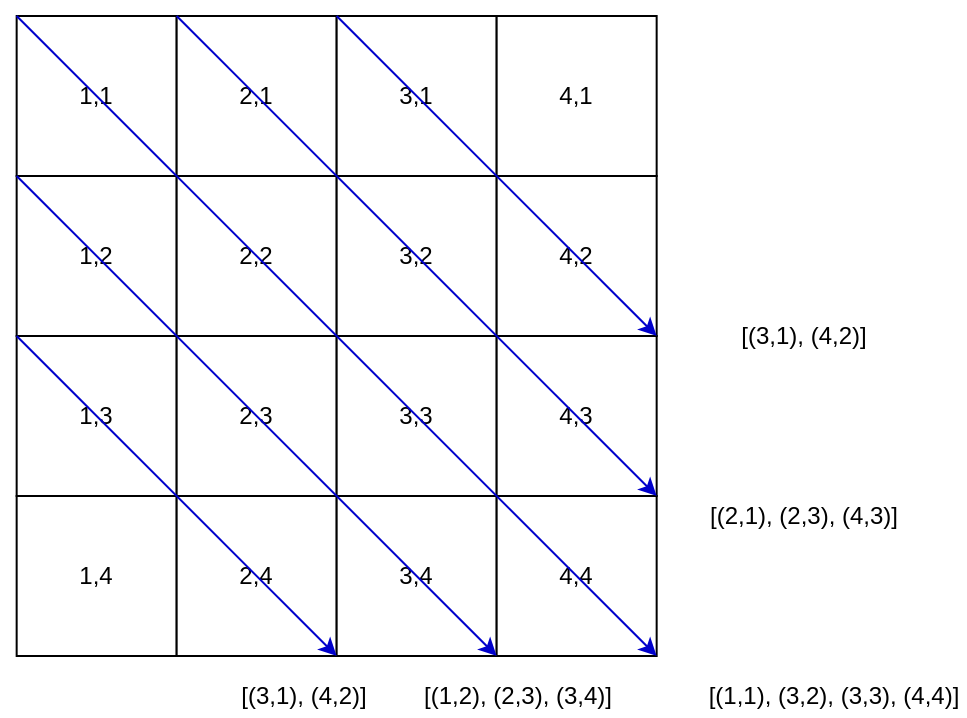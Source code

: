 <mxfile version="12.4.2" type="device" pages="5"><diagram id="hhUl_UIja0PKQaF3Jasj" name="Page-1"><mxGraphModel dx="1021" dy="634" grid="1" gridSize="10" guides="1" tooltips="1" connect="1" arrows="1" fold="1" page="1" pageScale="1" pageWidth="850" pageHeight="1100" math="0" shadow="0"><root><mxCell id="0"/><mxCell id="1" parent="0"/><mxCell id="4wcKD046e7uUCKVXWQGA-9" value="1,1" style="whiteSpace=wrap;html=1;aspect=fixed;" vertex="1" parent="1"><mxGeometry x="86.33" y="120" width="80" height="80" as="geometry"/></mxCell><mxCell id="4wcKD046e7uUCKVXWQGA-10" value="2,1" style="whiteSpace=wrap;html=1;aspect=fixed;" vertex="1" parent="1"><mxGeometry x="166.33" y="120" width="80" height="80" as="geometry"/></mxCell><mxCell id="4wcKD046e7uUCKVXWQGA-11" value="3,1" style="whiteSpace=wrap;html=1;aspect=fixed;" vertex="1" parent="1"><mxGeometry x="246.33" y="120" width="80" height="80" as="geometry"/></mxCell><mxCell id="4wcKD046e7uUCKVXWQGA-12" value="1,2" style="whiteSpace=wrap;html=1;aspect=fixed;" vertex="1" parent="1"><mxGeometry x="86.33" y="200" width="80" height="80" as="geometry"/></mxCell><mxCell id="4wcKD046e7uUCKVXWQGA-13" value="2,2" style="whiteSpace=wrap;html=1;aspect=fixed;" vertex="1" parent="1"><mxGeometry x="166.33" y="200" width="80" height="80" as="geometry"/></mxCell><mxCell id="4wcKD046e7uUCKVXWQGA-14" value="3,2" style="whiteSpace=wrap;html=1;aspect=fixed;" vertex="1" parent="1"><mxGeometry x="246.33" y="200" width="80" height="80" as="geometry"/></mxCell><mxCell id="4wcKD046e7uUCKVXWQGA-15" value="1,3" style="whiteSpace=wrap;html=1;aspect=fixed;" vertex="1" parent="1"><mxGeometry x="86.33" y="280" width="80" height="80" as="geometry"/></mxCell><mxCell id="4wcKD046e7uUCKVXWQGA-16" value="2,3" style="whiteSpace=wrap;html=1;aspect=fixed;" vertex="1" parent="1"><mxGeometry x="166.33" y="280" width="80" height="80" as="geometry"/></mxCell><mxCell id="4wcKD046e7uUCKVXWQGA-17" value="3,3" style="whiteSpace=wrap;html=1;aspect=fixed;" vertex="1" parent="1"><mxGeometry x="246.33" y="280" width="80" height="80" as="geometry"/></mxCell><mxCell id="4wcKD046e7uUCKVXWQGA-18" value="4,1" style="whiteSpace=wrap;html=1;aspect=fixed;" vertex="1" parent="1"><mxGeometry x="326.33" y="120" width="80" height="80" as="geometry"/></mxCell><mxCell id="4wcKD046e7uUCKVXWQGA-19" value="4,2" style="whiteSpace=wrap;html=1;aspect=fixed;" vertex="1" parent="1"><mxGeometry x="326.33" y="200" width="80" height="80" as="geometry"/></mxCell><mxCell id="4wcKD046e7uUCKVXWQGA-20" value="4,3" style="whiteSpace=wrap;html=1;aspect=fixed;" vertex="1" parent="1"><mxGeometry x="326.33" y="280" width="80" height="80" as="geometry"/></mxCell><mxCell id="4wcKD046e7uUCKVXWQGA-21" value="1,4" style="whiteSpace=wrap;html=1;aspect=fixed;" vertex="1" parent="1"><mxGeometry x="86.33" y="360" width="80" height="80" as="geometry"/></mxCell><mxCell id="4wcKD046e7uUCKVXWQGA-22" value="2,4" style="whiteSpace=wrap;html=1;aspect=fixed;" vertex="1" parent="1"><mxGeometry x="166.33" y="360" width="80" height="80" as="geometry"/></mxCell><mxCell id="4wcKD046e7uUCKVXWQGA-23" value="3,4" style="whiteSpace=wrap;html=1;aspect=fixed;" vertex="1" parent="1"><mxGeometry x="246.33" y="360" width="80" height="80" as="geometry"/></mxCell><mxCell id="4wcKD046e7uUCKVXWQGA-24" value="4,4" style="whiteSpace=wrap;html=1;aspect=fixed;" vertex="1" parent="1"><mxGeometry x="326.33" y="360" width="80" height="80" as="geometry"/></mxCell><mxCell id="4wcKD046e7uUCKVXWQGA-29" value="" style="endArrow=classic;html=1;exitX=0;exitY=0;exitDx=0;exitDy=0;strokeColor=#0000CC;entryX=1;entryY=1;entryDx=0;entryDy=0;" edge="1" parent="1" source="4wcKD046e7uUCKVXWQGA-9" target="4wcKD046e7uUCKVXWQGA-24"><mxGeometry width="50" height="50" relative="1" as="geometry"><mxPoint x="314.29" y="320" as="sourcePoint"/><mxPoint x="474.29" y="160" as="targetPoint"/></mxGeometry></mxCell><mxCell id="4wcKD046e7uUCKVXWQGA-30" value="" style="endArrow=classic;html=1;exitX=0;exitY=0;exitDx=0;exitDy=0;strokeColor=#0000CC;entryX=1;entryY=1;entryDx=0;entryDy=0;" edge="1" parent="1" source="4wcKD046e7uUCKVXWQGA-12" target="4wcKD046e7uUCKVXWQGA-23"><mxGeometry width="50" height="50" relative="1" as="geometry"><mxPoint x="96.33" y="130" as="sourcePoint"/><mxPoint x="416.33" y="450" as="targetPoint"/></mxGeometry></mxCell><mxCell id="4wcKD046e7uUCKVXWQGA-31" value="" style="endArrow=classic;html=1;exitX=0;exitY=0;exitDx=0;exitDy=0;strokeColor=#0000CC;entryX=1;entryY=1;entryDx=0;entryDy=0;" edge="1" parent="1" source="4wcKD046e7uUCKVXWQGA-15" target="4wcKD046e7uUCKVXWQGA-22"><mxGeometry width="50" height="50" relative="1" as="geometry"><mxPoint x="106.33" y="140" as="sourcePoint"/><mxPoint x="426.33" y="460" as="targetPoint"/></mxGeometry></mxCell><mxCell id="4wcKD046e7uUCKVXWQGA-32" value="" style="endArrow=classic;html=1;exitX=0;exitY=0;exitDx=0;exitDy=0;strokeColor=#0000CC;entryX=1;entryY=1;entryDx=0;entryDy=0;" edge="1" parent="1" source="4wcKD046e7uUCKVXWQGA-10" target="4wcKD046e7uUCKVXWQGA-20"><mxGeometry width="50" height="50" relative="1" as="geometry"><mxPoint x="116.33" y="150" as="sourcePoint"/><mxPoint x="436.33" y="470" as="targetPoint"/></mxGeometry></mxCell><mxCell id="4wcKD046e7uUCKVXWQGA-33" value="" style="endArrow=classic;html=1;exitX=0;exitY=0;exitDx=0;exitDy=0;strokeColor=#0000CC;entryX=1;entryY=1;entryDx=0;entryDy=0;" edge="1" parent="1" source="4wcKD046e7uUCKVXWQGA-11" target="4wcKD046e7uUCKVXWQGA-19"><mxGeometry width="50" height="50" relative="1" as="geometry"><mxPoint x="126.33" y="160" as="sourcePoint"/><mxPoint x="446.33" y="480" as="targetPoint"/></mxGeometry></mxCell><mxCell id="zECzxYUfUHU2FzTDJ7YX-1" value="[(3,1), (4,2)]" style="text;html=1;strokeColor=none;fillColor=none;align=center;verticalAlign=middle;whiteSpace=wrap;rounded=0;" vertex="1" parent="1"><mxGeometry x="430" y="270" width="100" height="20" as="geometry"/></mxCell><mxCell id="zECzxYUfUHU2FzTDJ7YX-2" value="[(2,1), (2,3), (4,3)]" style="text;html=1;strokeColor=none;fillColor=none;align=center;verticalAlign=middle;whiteSpace=wrap;rounded=0;" vertex="1" parent="1"><mxGeometry x="430" y="360" width="100" height="20" as="geometry"/></mxCell><mxCell id="zECzxYUfUHU2FzTDJ7YX-3" value="[(1,1), (3,2), (3,3), (4,4)]" style="text;html=1;strokeColor=none;fillColor=none;align=center;verticalAlign=middle;whiteSpace=wrap;rounded=0;" vertex="1" parent="1"><mxGeometry x="430" y="450" width="130" height="20" as="geometry"/></mxCell><mxCell id="zECzxYUfUHU2FzTDJ7YX-4" value="[(1,2), (2,3), (3,4)]" style="text;html=1;strokeColor=none;fillColor=none;align=center;verticalAlign=middle;whiteSpace=wrap;rounded=0;" vertex="1" parent="1"><mxGeometry x="287" y="450" width="100" height="20" as="geometry"/></mxCell><mxCell id="zECzxYUfUHU2FzTDJ7YX-5" value="[(3,1), (4,2)]" style="text;html=1;strokeColor=none;fillColor=none;align=center;verticalAlign=middle;whiteSpace=wrap;rounded=0;" vertex="1" parent="1"><mxGeometry x="180" y="450" width="100" height="20" as="geometry"/></mxCell></root></mxGraphModel></diagram><diagram id="cRPi8avUScHM-fkSyUWS" name="Page-2"><mxGraphModel dx="1447" dy="898" grid="1" gridSize="10" guides="1" tooltips="1" connect="1" arrows="1" fold="1" page="1" pageScale="1" pageWidth="850" pageHeight="1100" math="0" shadow="0"><root><mxCell id="-0-dJhQIbAr1tZPtdvLm-0"/><mxCell id="-0-dJhQIbAr1tZPtdvLm-1" parent="-0-dJhQIbAr1tZPtdvLm-0"/><mxCell id="RZL8J6y3Mi8JWJi83Sru-0" value="1,1" style="whiteSpace=wrap;html=1;aspect=fixed;" vertex="1" parent="-0-dJhQIbAr1tZPtdvLm-1"><mxGeometry x="271.83" y="140" width="80" height="80" as="geometry"/></mxCell><mxCell id="RZL8J6y3Mi8JWJi83Sru-1" value="2,1" style="whiteSpace=wrap;html=1;aspect=fixed;" vertex="1" parent="-0-dJhQIbAr1tZPtdvLm-1"><mxGeometry x="351.83" y="140" width="80" height="80" as="geometry"/></mxCell><mxCell id="RZL8J6y3Mi8JWJi83Sru-2" value="3,1" style="whiteSpace=wrap;html=1;aspect=fixed;" vertex="1" parent="-0-dJhQIbAr1tZPtdvLm-1"><mxGeometry x="431.83" y="140" width="80" height="80" as="geometry"/></mxCell><mxCell id="RZL8J6y3Mi8JWJi83Sru-3" value="1,2" style="whiteSpace=wrap;html=1;aspect=fixed;" vertex="1" parent="-0-dJhQIbAr1tZPtdvLm-1"><mxGeometry x="271.83" y="220" width="80" height="80" as="geometry"/></mxCell><mxCell id="RZL8J6y3Mi8JWJi83Sru-4" value="2,2" style="whiteSpace=wrap;html=1;aspect=fixed;" vertex="1" parent="-0-dJhQIbAr1tZPtdvLm-1"><mxGeometry x="351.83" y="220" width="80" height="80" as="geometry"/></mxCell><mxCell id="RZL8J6y3Mi8JWJi83Sru-5" value="3,2" style="whiteSpace=wrap;html=1;aspect=fixed;" vertex="1" parent="-0-dJhQIbAr1tZPtdvLm-1"><mxGeometry x="431.83" y="220" width="80" height="80" as="geometry"/></mxCell><mxCell id="RZL8J6y3Mi8JWJi83Sru-6" value="1,3" style="whiteSpace=wrap;html=1;aspect=fixed;" vertex="1" parent="-0-dJhQIbAr1tZPtdvLm-1"><mxGeometry x="271.83" y="300" width="80" height="80" as="geometry"/></mxCell><mxCell id="RZL8J6y3Mi8JWJi83Sru-7" value="2,3" style="whiteSpace=wrap;html=1;aspect=fixed;" vertex="1" parent="-0-dJhQIbAr1tZPtdvLm-1"><mxGeometry x="351.83" y="300" width="80" height="80" as="geometry"/></mxCell><mxCell id="RZL8J6y3Mi8JWJi83Sru-8" value="3,3" style="whiteSpace=wrap;html=1;aspect=fixed;" vertex="1" parent="-0-dJhQIbAr1tZPtdvLm-1"><mxGeometry x="431.83" y="300" width="80" height="80" as="geometry"/></mxCell><mxCell id="RZL8J6y3Mi8JWJi83Sru-9" value="4,1" style="whiteSpace=wrap;html=1;aspect=fixed;" vertex="1" parent="-0-dJhQIbAr1tZPtdvLm-1"><mxGeometry x="511.83" y="140" width="80" height="80" as="geometry"/></mxCell><mxCell id="RZL8J6y3Mi8JWJi83Sru-10" value="4,2" style="whiteSpace=wrap;html=1;aspect=fixed;" vertex="1" parent="-0-dJhQIbAr1tZPtdvLm-1"><mxGeometry x="511.83" y="220" width="80" height="80" as="geometry"/></mxCell><mxCell id="RZL8J6y3Mi8JWJi83Sru-11" value="4,3" style="whiteSpace=wrap;html=1;aspect=fixed;" vertex="1" parent="-0-dJhQIbAr1tZPtdvLm-1"><mxGeometry x="511.83" y="300" width="80" height="80" as="geometry"/></mxCell><mxCell id="RZL8J6y3Mi8JWJi83Sru-12" value="1,4" style="whiteSpace=wrap;html=1;aspect=fixed;" vertex="1" parent="-0-dJhQIbAr1tZPtdvLm-1"><mxGeometry x="271.83" y="380" width="80" height="80" as="geometry"/></mxCell><mxCell id="RZL8J6y3Mi8JWJi83Sru-13" value="2,4" style="whiteSpace=wrap;html=1;aspect=fixed;" vertex="1" parent="-0-dJhQIbAr1tZPtdvLm-1"><mxGeometry x="351.83" y="380" width="80" height="80" as="geometry"/></mxCell><mxCell id="RZL8J6y3Mi8JWJi83Sru-14" value="3,4" style="whiteSpace=wrap;html=1;aspect=fixed;" vertex="1" parent="-0-dJhQIbAr1tZPtdvLm-1"><mxGeometry x="431.83" y="380" width="80" height="80" as="geometry"/></mxCell><mxCell id="RZL8J6y3Mi8JWJi83Sru-15" value="4,4" style="whiteSpace=wrap;html=1;aspect=fixed;" vertex="1" parent="-0-dJhQIbAr1tZPtdvLm-1"><mxGeometry x="511.83" y="380" width="80" height="80" as="geometry"/></mxCell><mxCell id="RZL8J6y3Mi8JWJi83Sru-16" value="" style="endArrow=classic;html=1;exitX=0;exitY=1;exitDx=0;exitDy=0;entryX=1;entryY=0;entryDx=0;entryDy=0;strokeColor=#CC0000;" edge="1" parent="-0-dJhQIbAr1tZPtdvLm-1" source="RZL8J6y3Mi8JWJi83Sru-12" target="RZL8J6y3Mi8JWJi83Sru-9"><mxGeometry width="50" height="50" relative="1" as="geometry"><mxPoint x="127.54" y="530" as="sourcePoint"/><mxPoint x="177.54" y="480" as="targetPoint"/></mxGeometry></mxCell><mxCell id="RZL8J6y3Mi8JWJi83Sru-17" value="1,1" style="whiteSpace=wrap;html=1;aspect=fixed;" vertex="1" parent="-0-dJhQIbAr1tZPtdvLm-1"><mxGeometry x="271.83" y="580" width="80" height="80" as="geometry"/></mxCell><mxCell id="RZL8J6y3Mi8JWJi83Sru-18" value="2,1" style="whiteSpace=wrap;html=1;aspect=fixed;" vertex="1" parent="-0-dJhQIbAr1tZPtdvLm-1"><mxGeometry x="351.83" y="580" width="80" height="80" as="geometry"/></mxCell><mxCell id="RZL8J6y3Mi8JWJi83Sru-19" value="3,1" style="whiteSpace=wrap;html=1;aspect=fixed;" vertex="1" parent="-0-dJhQIbAr1tZPtdvLm-1"><mxGeometry x="431.83" y="580" width="80" height="80" as="geometry"/></mxCell><mxCell id="RZL8J6y3Mi8JWJi83Sru-20" value="1,2" style="whiteSpace=wrap;html=1;aspect=fixed;" vertex="1" parent="-0-dJhQIbAr1tZPtdvLm-1"><mxGeometry x="271.83" y="660" width="80" height="80" as="geometry"/></mxCell><mxCell id="RZL8J6y3Mi8JWJi83Sru-21" value="2,2" style="whiteSpace=wrap;html=1;aspect=fixed;" vertex="1" parent="-0-dJhQIbAr1tZPtdvLm-1"><mxGeometry x="351.83" y="660" width="80" height="80" as="geometry"/></mxCell><mxCell id="RZL8J6y3Mi8JWJi83Sru-22" value="3,2" style="whiteSpace=wrap;html=1;aspect=fixed;" vertex="1" parent="-0-dJhQIbAr1tZPtdvLm-1"><mxGeometry x="431.83" y="660" width="80" height="80" as="geometry"/></mxCell><mxCell id="RZL8J6y3Mi8JWJi83Sru-23" value="1,3" style="whiteSpace=wrap;html=1;aspect=fixed;" vertex="1" parent="-0-dJhQIbAr1tZPtdvLm-1"><mxGeometry x="271.83" y="740" width="80" height="80" as="geometry"/></mxCell><mxCell id="RZL8J6y3Mi8JWJi83Sru-24" value="2,3" style="whiteSpace=wrap;html=1;aspect=fixed;" vertex="1" parent="-0-dJhQIbAr1tZPtdvLm-1"><mxGeometry x="351.83" y="740" width="80" height="80" as="geometry"/></mxCell><mxCell id="RZL8J6y3Mi8JWJi83Sru-25" value="3,3" style="whiteSpace=wrap;html=1;aspect=fixed;" vertex="1" parent="-0-dJhQIbAr1tZPtdvLm-1"><mxGeometry x="431.83" y="740" width="80" height="80" as="geometry"/></mxCell><mxCell id="RZL8J6y3Mi8JWJi83Sru-26" value="4,1" style="whiteSpace=wrap;html=1;aspect=fixed;" vertex="1" parent="-0-dJhQIbAr1tZPtdvLm-1"><mxGeometry x="511.83" y="580" width="80" height="80" as="geometry"/></mxCell><mxCell id="RZL8J6y3Mi8JWJi83Sru-27" value="4,2" style="whiteSpace=wrap;html=1;aspect=fixed;" vertex="1" parent="-0-dJhQIbAr1tZPtdvLm-1"><mxGeometry x="511.83" y="660" width="80" height="80" as="geometry"/></mxCell><mxCell id="RZL8J6y3Mi8JWJi83Sru-28" value="4,3" style="whiteSpace=wrap;html=1;aspect=fixed;" vertex="1" parent="-0-dJhQIbAr1tZPtdvLm-1"><mxGeometry x="511.83" y="740" width="80" height="80" as="geometry"/></mxCell><mxCell id="RZL8J6y3Mi8JWJi83Sru-29" value="1,4" style="whiteSpace=wrap;html=1;aspect=fixed;" vertex="1" parent="-0-dJhQIbAr1tZPtdvLm-1"><mxGeometry x="271.83" y="820" width="80" height="80" as="geometry"/></mxCell><mxCell id="RZL8J6y3Mi8JWJi83Sru-30" value="2,4" style="whiteSpace=wrap;html=1;aspect=fixed;" vertex="1" parent="-0-dJhQIbAr1tZPtdvLm-1"><mxGeometry x="351.83" y="820" width="80" height="80" as="geometry"/></mxCell><mxCell id="RZL8J6y3Mi8JWJi83Sru-31" value="3,4" style="whiteSpace=wrap;html=1;aspect=fixed;" vertex="1" parent="-0-dJhQIbAr1tZPtdvLm-1"><mxGeometry x="431.83" y="820" width="80" height="80" as="geometry"/></mxCell><mxCell id="RZL8J6y3Mi8JWJi83Sru-32" value="4,4" style="whiteSpace=wrap;html=1;aspect=fixed;" vertex="1" parent="-0-dJhQIbAr1tZPtdvLm-1"><mxGeometry x="511.83" y="820" width="80" height="80" as="geometry"/></mxCell><mxCell id="RZL8J6y3Mi8JWJi83Sru-33" value="" style="endArrow=classic;html=1;exitX=0;exitY=0;exitDx=0;exitDy=0;entryX=1;entryY=0;entryDx=0;entryDy=0;strokeColor=#CC0000;" edge="1" parent="-0-dJhQIbAr1tZPtdvLm-1" source="RZL8J6y3Mi8JWJi83Sru-6" target="RZL8J6y3Mi8JWJi83Sru-1"><mxGeometry width="50" height="50" relative="1" as="geometry"><mxPoint x="281.83" y="470" as="sourcePoint"/><mxPoint x="601.83" y="150" as="targetPoint"/></mxGeometry></mxCell><mxCell id="RZL8J6y3Mi8JWJi83Sru-34" value="" style="endArrow=classic;html=1;exitX=0;exitY=1;exitDx=0;exitDy=0;entryX=0;entryY=0;entryDx=0;entryDy=0;strokeColor=#CC0000;" edge="1" parent="-0-dJhQIbAr1tZPtdvLm-1" source="RZL8J6y3Mi8JWJi83Sru-6" target="RZL8J6y3Mi8JWJi83Sru-9"><mxGeometry width="50" height="50" relative="1" as="geometry"><mxPoint x="281.83" y="310" as="sourcePoint"/><mxPoint x="441.83" y="150" as="targetPoint"/></mxGeometry></mxCell><mxCell id="RZL8J6y3Mi8JWJi83Sru-35" value="" style="endArrow=classic;html=1;exitX=0;exitY=1;exitDx=0;exitDy=0;entryX=1;entryY=0;entryDx=0;entryDy=0;strokeColor=#CC0000;" edge="1" parent="-0-dJhQIbAr1tZPtdvLm-1" source="RZL8J6y3Mi8JWJi83Sru-13" target="RZL8J6y3Mi8JWJi83Sru-10"><mxGeometry width="50" height="50" relative="1" as="geometry"><mxPoint x="291.83" y="320" as="sourcePoint"/><mxPoint x="451.83" y="160" as="targetPoint"/></mxGeometry></mxCell><mxCell id="RZL8J6y3Mi8JWJi83Sru-36" value="" style="endArrow=classic;html=1;exitX=0;exitY=1;exitDx=0;exitDy=0;entryX=1;entryY=0;entryDx=0;entryDy=0;strokeColor=#CC0000;" edge="1" parent="-0-dJhQIbAr1tZPtdvLm-1" source="RZL8J6y3Mi8JWJi83Sru-14" target="RZL8J6y3Mi8JWJi83Sru-11"><mxGeometry width="50" height="50" relative="1" as="geometry"><mxPoint x="301.83" y="330" as="sourcePoint"/><mxPoint x="461.83" y="170" as="targetPoint"/></mxGeometry></mxCell><mxCell id="RZL8J6y3Mi8JWJi83Sru-37" value="" style="endArrow=classic;html=1;exitX=0;exitY=0;exitDx=0;exitDy=0;strokeColor=#0000CC;entryX=1;entryY=1;entryDx=0;entryDy=0;" edge="1" parent="-0-dJhQIbAr1tZPtdvLm-1" source="RZL8J6y3Mi8JWJi83Sru-17" target="RZL8J6y3Mi8JWJi83Sru-32"><mxGeometry width="50" height="50" relative="1" as="geometry"><mxPoint x="499.79" y="780" as="sourcePoint"/><mxPoint x="659.79" y="620" as="targetPoint"/></mxGeometry></mxCell><mxCell id="RZL8J6y3Mi8JWJi83Sru-38" value="" style="endArrow=classic;html=1;exitX=0;exitY=0;exitDx=0;exitDy=0;strokeColor=#0000CC;entryX=1;entryY=1;entryDx=0;entryDy=0;" edge="1" parent="-0-dJhQIbAr1tZPtdvLm-1" source="RZL8J6y3Mi8JWJi83Sru-20" target="RZL8J6y3Mi8JWJi83Sru-31"><mxGeometry width="50" height="50" relative="1" as="geometry"><mxPoint x="281.83" y="590" as="sourcePoint"/><mxPoint x="601.83" y="910" as="targetPoint"/></mxGeometry></mxCell><mxCell id="RZL8J6y3Mi8JWJi83Sru-39" value="" style="endArrow=classic;html=1;exitX=0;exitY=0;exitDx=0;exitDy=0;strokeColor=#0000CC;entryX=1;entryY=1;entryDx=0;entryDy=0;" edge="1" parent="-0-dJhQIbAr1tZPtdvLm-1" source="RZL8J6y3Mi8JWJi83Sru-23" target="RZL8J6y3Mi8JWJi83Sru-30"><mxGeometry width="50" height="50" relative="1" as="geometry"><mxPoint x="291.83" y="600" as="sourcePoint"/><mxPoint x="611.83" y="920" as="targetPoint"/></mxGeometry></mxCell><mxCell id="RZL8J6y3Mi8JWJi83Sru-40" value="" style="endArrow=classic;html=1;exitX=0;exitY=0;exitDx=0;exitDy=0;strokeColor=#0000CC;entryX=1;entryY=1;entryDx=0;entryDy=0;" edge="1" parent="-0-dJhQIbAr1tZPtdvLm-1" source="RZL8J6y3Mi8JWJi83Sru-18" target="RZL8J6y3Mi8JWJi83Sru-28"><mxGeometry width="50" height="50" relative="1" as="geometry"><mxPoint x="301.83" y="610" as="sourcePoint"/><mxPoint x="621.83" y="930" as="targetPoint"/></mxGeometry></mxCell><mxCell id="RZL8J6y3Mi8JWJi83Sru-41" value="" style="endArrow=classic;html=1;exitX=0;exitY=0;exitDx=0;exitDy=0;strokeColor=#0000CC;entryX=1;entryY=1;entryDx=0;entryDy=0;" edge="1" parent="-0-dJhQIbAr1tZPtdvLm-1" source="RZL8J6y3Mi8JWJi83Sru-19" target="RZL8J6y3Mi8JWJi83Sru-27"><mxGeometry width="50" height="50" relative="1" as="geometry"><mxPoint x="311.83" y="620" as="sourcePoint"/><mxPoint x="631.83" y="940" as="targetPoint"/></mxGeometry></mxCell><mxCell id="RZL8J6y3Mi8JWJi83Sru-43" value="" style="endArrow=classic;html=1;strokeColor=#00CCCC;" edge="1" parent="-0-dJhQIbAr1tZPtdvLm-1"><mxGeometry width="50" height="50" relative="1" as="geometry"><mxPoint x="295.33" y="590" as="sourcePoint"/><mxPoint x="553.5" y="590" as="targetPoint"/></mxGeometry></mxCell><mxCell id="RZL8J6y3Mi8JWJi83Sru-44" value="" style="endArrow=classic;html=1;strokeColor=#99004D;" edge="1" parent="-0-dJhQIbAr1tZPtdvLm-1"><mxGeometry width="50" height="50" relative="1" as="geometry"><mxPoint x="300" y="440" as="sourcePoint"/><mxPoint x="561.21" y="440" as="targetPoint"/></mxGeometry></mxCell><mxCell id="RZL8J6y3Mi8JWJi83Sru-48" value="" style="endArrow=classic;html=1;strokeColor=#00CC00;" edge="1" parent="-0-dJhQIbAr1tZPtdvLm-1"><mxGeometry width="50" height="50" relative="1" as="geometry"><mxPoint x="290" y="630" as="sourcePoint"/><mxPoint x="290" y="850" as="targetPoint"/></mxGeometry></mxCell><mxCell id="RZL8J6y3Mi8JWJi83Sru-49" value="" style="endArrow=classic;html=1;strokeColor=#00CC00;" edge="1" parent="-0-dJhQIbAr1tZPtdvLm-1"><mxGeometry width="50" height="50" relative="1" as="geometry"><mxPoint x="290" y="190" as="sourcePoint"/><mxPoint x="290" y="410" as="targetPoint"/></mxGeometry></mxCell><mxCell id="RZL8J6y3Mi8JWJi83Sru-50" value="diagonal_baixo_aux&lt;br&gt;diagonal_y&lt;br&gt;diagonal_baixo_x" style="text;html=1;strokeColor=none;fillColor=none;align=center;verticalAlign=middle;whiteSpace=wrap;rounded=0;" vertex="1" parent="-0-dJhQIbAr1tZPtdvLm-1"><mxGeometry x="650" y="610" width="130" height="60" as="geometry"/></mxCell><mxCell id="RZL8J6y3Mi8JWJi83Sru-52" value="" style="ellipse;whiteSpace=wrap;html=1;aspect=fixed;fillColor=#0000CC;strokeColor=none;" vertex="1" parent="-0-dJhQIbAr1tZPtdvLm-1"><mxGeometry x="640" y="620" width="10" height="10" as="geometry"/></mxCell><mxCell id="RZL8J6y3Mi8JWJi83Sru-53" value="" style="ellipse;whiteSpace=wrap;html=1;aspect=fixed;fillColor=#00CCCC;strokeColor=none;" vertex="1" parent="-0-dJhQIbAr1tZPtdvLm-1"><mxGeometry x="640" y="650" width="10" height="10" as="geometry"/></mxCell><mxCell id="RZL8J6y3Mi8JWJi83Sru-54" value="" style="ellipse;whiteSpace=wrap;html=1;aspect=fixed;fillColor=#00CC00;strokeColor=none;" vertex="1" parent="-0-dJhQIbAr1tZPtdvLm-1"><mxGeometry x="640" y="635" width="10" height="10" as="geometry"/></mxCell><mxCell id="RZL8J6y3Mi8JWJi83Sru-55" value="diagonal_cima_aux&lt;br&gt;diagonal_y&lt;br&gt;diagonal_cima_x" style="text;html=1;strokeColor=none;fillColor=none;align=center;verticalAlign=middle;whiteSpace=wrap;rounded=0;" vertex="1" parent="-0-dJhQIbAr1tZPtdvLm-1"><mxGeometry x="650" y="150" width="130" height="60" as="geometry"/></mxCell><mxCell id="RZL8J6y3Mi8JWJi83Sru-56" value="" style="ellipse;whiteSpace=wrap;html=1;aspect=fixed;fillColor=#CC0000;strokeColor=none;" vertex="1" parent="-0-dJhQIbAr1tZPtdvLm-1"><mxGeometry x="640" y="160" width="10" height="10" as="geometry"/></mxCell><mxCell id="RZL8J6y3Mi8JWJi83Sru-57" value="" style="ellipse;whiteSpace=wrap;html=1;aspect=fixed;fillColor=#99004D;strokeColor=none;" vertex="1" parent="-0-dJhQIbAr1tZPtdvLm-1"><mxGeometry x="640" y="190" width="10" height="10" as="geometry"/></mxCell><mxCell id="RZL8J6y3Mi8JWJi83Sru-58" value="" style="ellipse;whiteSpace=wrap;html=1;aspect=fixed;fillColor=#00CC00;strokeColor=none;" vertex="1" parent="-0-dJhQIbAr1tZPtdvLm-1"><mxGeometry x="640" y="175" width="10" height="10" as="geometry"/></mxCell></root></mxGraphModel></diagram><diagram id="YNIQTZosLHVJLiz_UI21" name="Page-3"><mxGraphModel dx="599" dy="372" grid="1" gridSize="10" guides="1" tooltips="1" connect="1" arrows="1" fold="1" page="1" pageScale="1" pageWidth="850" pageHeight="1100" math="0" shadow="0"><root><mxCell id="UHWHvLBby1FwCon9CFqI-0"/><mxCell id="UHWHvLBby1FwCon9CFqI-1" parent="UHWHvLBby1FwCon9CFqI-0"/><mxCell id="qW_mxclC-zAUb42AaroU-0" value="1,1" style="whiteSpace=wrap;html=1;aspect=fixed;" vertex="1" parent="UHWHvLBby1FwCon9CFqI-1"><mxGeometry x="264.29" y="120" width="80" height="80" as="geometry"/></mxCell><mxCell id="qW_mxclC-zAUb42AaroU-1" value="2,1" style="whiteSpace=wrap;html=1;aspect=fixed;" vertex="1" parent="UHWHvLBby1FwCon9CFqI-1"><mxGeometry x="344.29" y="120" width="80" height="80" as="geometry"/></mxCell><mxCell id="qW_mxclC-zAUb42AaroU-2" value="3,1" style="whiteSpace=wrap;html=1;aspect=fixed;" vertex="1" parent="UHWHvLBby1FwCon9CFqI-1"><mxGeometry x="424.29" y="120" width="80" height="80" as="geometry"/></mxCell><mxCell id="qW_mxclC-zAUb42AaroU-3" value="1,2" style="whiteSpace=wrap;html=1;aspect=fixed;" vertex="1" parent="UHWHvLBby1FwCon9CFqI-1"><mxGeometry x="264.29" y="200" width="80" height="80" as="geometry"/></mxCell><mxCell id="qW_mxclC-zAUb42AaroU-4" value="2,2" style="whiteSpace=wrap;html=1;aspect=fixed;" vertex="1" parent="UHWHvLBby1FwCon9CFqI-1"><mxGeometry x="344.29" y="200" width="80" height="80" as="geometry"/></mxCell><mxCell id="qW_mxclC-zAUb42AaroU-5" value="3,2" style="whiteSpace=wrap;html=1;aspect=fixed;" vertex="1" parent="UHWHvLBby1FwCon9CFqI-1"><mxGeometry x="424.29" y="200" width="80" height="80" as="geometry"/></mxCell><mxCell id="qW_mxclC-zAUb42AaroU-6" value="1,3" style="whiteSpace=wrap;html=1;aspect=fixed;" vertex="1" parent="UHWHvLBby1FwCon9CFqI-1"><mxGeometry x="264.29" y="280" width="80" height="80" as="geometry"/></mxCell><mxCell id="qW_mxclC-zAUb42AaroU-7" value="2,3" style="whiteSpace=wrap;html=1;aspect=fixed;" vertex="1" parent="UHWHvLBby1FwCon9CFqI-1"><mxGeometry x="344.29" y="280" width="80" height="80" as="geometry"/></mxCell><mxCell id="qW_mxclC-zAUb42AaroU-8" value="3,3" style="whiteSpace=wrap;html=1;aspect=fixed;" vertex="1" parent="UHWHvLBby1FwCon9CFqI-1"><mxGeometry x="424.29" y="280" width="80" height="80" as="geometry"/></mxCell><mxCell id="qW_mxclC-zAUb42AaroU-9" value="4,1" style="whiteSpace=wrap;html=1;aspect=fixed;" vertex="1" parent="UHWHvLBby1FwCon9CFqI-1"><mxGeometry x="504.29" y="120" width="80" height="80" as="geometry"/></mxCell><mxCell id="qW_mxclC-zAUb42AaroU-10" value="4,2" style="whiteSpace=wrap;html=1;aspect=fixed;" vertex="1" parent="UHWHvLBby1FwCon9CFqI-1"><mxGeometry x="504.29" y="200" width="80" height="80" as="geometry"/></mxCell><mxCell id="qW_mxclC-zAUb42AaroU-11" value="4,3" style="whiteSpace=wrap;html=1;aspect=fixed;" vertex="1" parent="UHWHvLBby1FwCon9CFqI-1"><mxGeometry x="504.29" y="280" width="80" height="80" as="geometry"/></mxCell><mxCell id="qW_mxclC-zAUb42AaroU-12" value="1,4" style="whiteSpace=wrap;html=1;aspect=fixed;" vertex="1" parent="UHWHvLBby1FwCon9CFqI-1"><mxGeometry x="264.29" y="360" width="80" height="80" as="geometry"/></mxCell><mxCell id="qW_mxclC-zAUb42AaroU-13" value="2,4" style="whiteSpace=wrap;html=1;aspect=fixed;" vertex="1" parent="UHWHvLBby1FwCon9CFqI-1"><mxGeometry x="344.29" y="360" width="80" height="80" as="geometry"/></mxCell><mxCell id="qW_mxclC-zAUb42AaroU-14" value="3,4" style="whiteSpace=wrap;html=1;aspect=fixed;" vertex="1" parent="UHWHvLBby1FwCon9CFqI-1"><mxGeometry x="424.29" y="360" width="80" height="80" as="geometry"/></mxCell><mxCell id="qW_mxclC-zAUb42AaroU-15" value="4,4" style="whiteSpace=wrap;html=1;aspect=fixed;" vertex="1" parent="UHWHvLBby1FwCon9CFqI-1"><mxGeometry x="504.29" y="360" width="80" height="80" as="geometry"/></mxCell><mxCell id="qW_mxclC-zAUb42AaroU-21" value="" style="ellipse;whiteSpace=wrap;html=1;aspect=fixed;fillColor=none;" vertex="1" parent="UHWHvLBby1FwCon9CFqI-1"><mxGeometry x="287.14" y="382.86" width="34.29" height="34.29" as="geometry"/></mxCell><mxCell id="qW_mxclC-zAUb42AaroU-22" value="" style="ellipse;whiteSpace=wrap;html=1;aspect=fixed;fillColor=none;" vertex="1" parent="UHWHvLBby1FwCon9CFqI-1"><mxGeometry x="367.14" y="302.86" width="34.29" height="34.29" as="geometry"/></mxCell><mxCell id="qW_mxclC-zAUb42AaroU-23" value="" style="ellipse;whiteSpace=wrap;html=1;aspect=fixed;fillColor=none;" vertex="1" parent="UHWHvLBby1FwCon9CFqI-1"><mxGeometry x="447.14" y="382.86" width="34.29" height="34.29" as="geometry"/></mxCell><mxCell id="qW_mxclC-zAUb42AaroU-24" value="" style="ellipse;whiteSpace=wrap;html=1;aspect=fixed;fillColor=none;" vertex="1" parent="UHWHvLBby1FwCon9CFqI-1"><mxGeometry x="527.15" y="302.86" width="34.29" height="34.29" as="geometry"/></mxCell><mxCell id="qW_mxclC-zAUb42AaroU-26" value="" style="endArrow=none;html=1;strokeColor=#00CCCC;entryX=1;entryY=0.5;entryDx=0;entryDy=0;exitX=0;exitY=0.5;exitDx=0;exitDy=0;" edge="1" parent="UHWHvLBby1FwCon9CFqI-1" source="qW_mxclC-zAUb42AaroU-23" target="qW_mxclC-zAUb42AaroU-21"><mxGeometry width="50" height="50" relative="1" as="geometry"><mxPoint x="260" y="510" as="sourcePoint"/><mxPoint x="310" y="460" as="targetPoint"/></mxGeometry></mxCell><mxCell id="qW_mxclC-zAUb42AaroU-27" value="" style="endArrow=none;html=1;strokeColor=#00CCCC;entryX=1;entryY=0;entryDx=0;entryDy=0;exitX=0;exitY=1;exitDx=0;exitDy=0;" edge="1" parent="UHWHvLBby1FwCon9CFqI-1" source="qW_mxclC-zAUb42AaroU-22" target="qW_mxclC-zAUb42AaroU-21"><mxGeometry width="50" height="50" relative="1" as="geometry"><mxPoint x="457.14" y="410.005" as="sourcePoint"/><mxPoint x="331.43" y="410.005" as="targetPoint"/></mxGeometry></mxCell><mxCell id="qW_mxclC-zAUb42AaroU-28" value="" style="endArrow=none;html=1;strokeColor=#00CCCC;entryX=0;entryY=0.5;entryDx=0;entryDy=0;exitX=1;exitY=0.5;exitDx=0;exitDy=0;" edge="1" parent="UHWHvLBby1FwCon9CFqI-1" source="qW_mxclC-zAUb42AaroU-22" target="qW_mxclC-zAUb42AaroU-24"><mxGeometry width="50" height="50" relative="1" as="geometry"><mxPoint x="382.162" y="342.128" as="sourcePoint"/><mxPoint x="326.408" y="397.882" as="targetPoint"/></mxGeometry></mxCell><mxCell id="qW_mxclC-zAUb42AaroU-29" value="" style="endArrow=none;html=1;strokeColor=#00CCCC;entryX=0;entryY=1;entryDx=0;entryDy=0;exitX=1;exitY=0;exitDx=0;exitDy=0;" edge="1" parent="UHWHvLBby1FwCon9CFqI-1" source="qW_mxclC-zAUb42AaroU-23" target="qW_mxclC-zAUb42AaroU-24"><mxGeometry width="50" height="50" relative="1" as="geometry"><mxPoint x="411.43" y="330.005" as="sourcePoint"/><mxPoint x="537.15" y="330.005" as="targetPoint"/></mxGeometry></mxCell><mxCell id="qW_mxclC-zAUb42AaroU-31" value="" style="endArrow=none;html=1;strokeColor=#00CCCC;exitX=1;exitY=1;exitDx=0;exitDy=0;" edge="1" parent="UHWHvLBby1FwCon9CFqI-1" source="qW_mxclC-zAUb42AaroU-22" target="qW_mxclC-zAUb42AaroU-23"><mxGeometry width="50" height="50" relative="1" as="geometry"><mxPoint x="421.43" y="340.005" as="sourcePoint"/><mxPoint x="547.15" y="340.005" as="targetPoint"/></mxGeometry></mxCell><mxCell id="qW_mxclC-zAUb42AaroU-32" value="Heur = 5" style="text;html=1;strokeColor=none;fillColor=none;align=center;verticalAlign=middle;whiteSpace=wrap;rounded=0;" vertex="1" parent="UHWHvLBby1FwCon9CFqI-1"><mxGeometry x="379.62" y="450" width="90" height="20" as="geometry"/></mxCell></root></mxGraphModel></diagram><diagram id="aXRAhZfRuDQDfJaeuAd4" name="Page-4"><mxGraphModel dx="1718" dy="539" grid="1" gridSize="10" guides="1" tooltips="1" connect="1" arrows="1" fold="1" page="1" pageScale="1" pageWidth="850" pageHeight="1100" math="0" shadow="0"><root><mxCell id="_nKVap2Cg2SkVsThZ6qd-0"/><mxCell id="_nKVap2Cg2SkVsThZ6qd-1" parent="_nKVap2Cg2SkVsThZ6qd-0"/><mxCell id="_nKVap2Cg2SkVsThZ6qd-2" value="A1" style="whiteSpace=wrap;html=1;aspect=fixed;direction=east;" parent="_nKVap2Cg2SkVsThZ6qd-1" vertex="1"><mxGeometry x="20" y="20" width="80" height="80" as="geometry"/></mxCell><mxCell id="_nKVap2Cg2SkVsThZ6qd-3" value="A2" style="whiteSpace=wrap;html=1;aspect=fixed;direction=east;" parent="_nKVap2Cg2SkVsThZ6qd-1" vertex="1"><mxGeometry x="100" y="20" width="80" height="80" as="geometry"/></mxCell><mxCell id="_nKVap2Cg2SkVsThZ6qd-4" value="A3" style="whiteSpace=wrap;html=1;aspect=fixed;direction=east;" parent="_nKVap2Cg2SkVsThZ6qd-1" vertex="1"><mxGeometry x="180" y="20" width="80" height="80" as="geometry"/></mxCell><mxCell id="_nKVap2Cg2SkVsThZ6qd-5" value="A4" style="whiteSpace=wrap;html=1;aspect=fixed;direction=east;" parent="_nKVap2Cg2SkVsThZ6qd-1" vertex="1"><mxGeometry x="260" y="20" width="80" height="80" as="geometry"/></mxCell><mxCell id="_nKVap2Cg2SkVsThZ6qd-6" value="A5" style="whiteSpace=wrap;html=1;aspect=fixed;direction=east;" parent="_nKVap2Cg2SkVsThZ6qd-1" vertex="1"><mxGeometry x="340" y="20" width="80" height="80" as="geometry"/></mxCell><mxCell id="_nKVap2Cg2SkVsThZ6qd-7" value="A6" style="whiteSpace=wrap;html=1;aspect=fixed;direction=east;" parent="_nKVap2Cg2SkVsThZ6qd-1" vertex="1"><mxGeometry x="420" y="20" width="80" height="80" as="geometry"/></mxCell><mxCell id="_nKVap2Cg2SkVsThZ6qd-8" value="A7" style="whiteSpace=wrap;html=1;aspect=fixed;direction=east;" parent="_nKVap2Cg2SkVsThZ6qd-1" vertex="1"><mxGeometry x="500" y="20" width="80" height="80" as="geometry"/></mxCell><mxCell id="_nKVap2Cg2SkVsThZ6qd-9" value="A8" style="whiteSpace=wrap;html=1;aspect=fixed;direction=east;" parent="_nKVap2Cg2SkVsThZ6qd-1" vertex="1"><mxGeometry x="580" y="20" width="80" height="80" as="geometry"/></mxCell><mxCell id="_nKVap2Cg2SkVsThZ6qd-10" value="B1" style="whiteSpace=wrap;html=1;aspect=fixed;direction=east;" parent="_nKVap2Cg2SkVsThZ6qd-1" vertex="1"><mxGeometry x="20" y="100" width="80" height="80" as="geometry"/></mxCell><mxCell id="_nKVap2Cg2SkVsThZ6qd-11" value="B2" style="whiteSpace=wrap;html=1;aspect=fixed;direction=east;" parent="_nKVap2Cg2SkVsThZ6qd-1" vertex="1"><mxGeometry x="100" y="100" width="80" height="80" as="geometry"/></mxCell><mxCell id="_nKVap2Cg2SkVsThZ6qd-12" value="B3" style="whiteSpace=wrap;html=1;aspect=fixed;direction=east;" parent="_nKVap2Cg2SkVsThZ6qd-1" vertex="1"><mxGeometry x="180" y="100" width="80" height="80" as="geometry"/></mxCell><mxCell id="_nKVap2Cg2SkVsThZ6qd-13" value="B4" style="whiteSpace=wrap;html=1;aspect=fixed;direction=east;" parent="_nKVap2Cg2SkVsThZ6qd-1" vertex="1"><mxGeometry x="260" y="100" width="80" height="80" as="geometry"/></mxCell><mxCell id="_nKVap2Cg2SkVsThZ6qd-14" value="B5" style="whiteSpace=wrap;html=1;aspect=fixed;direction=east;" parent="_nKVap2Cg2SkVsThZ6qd-1" vertex="1"><mxGeometry x="340" y="100" width="80" height="80" as="geometry"/></mxCell><mxCell id="_nKVap2Cg2SkVsThZ6qd-15" value="B6" style="whiteSpace=wrap;html=1;aspect=fixed;direction=east;" parent="_nKVap2Cg2SkVsThZ6qd-1" vertex="1"><mxGeometry x="420" y="100" width="80" height="80" as="geometry"/></mxCell><mxCell id="_nKVap2Cg2SkVsThZ6qd-16" value="B7" style="whiteSpace=wrap;html=1;aspect=fixed;direction=east;" parent="_nKVap2Cg2SkVsThZ6qd-1" vertex="1"><mxGeometry x="500" y="100" width="80" height="80" as="geometry"/></mxCell><mxCell id="_nKVap2Cg2SkVsThZ6qd-17" value="B8" style="whiteSpace=wrap;html=1;aspect=fixed;direction=east;" parent="_nKVap2Cg2SkVsThZ6qd-1" vertex="1"><mxGeometry x="580" y="100" width="80" height="80" as="geometry"/></mxCell><mxCell id="_nKVap2Cg2SkVsThZ6qd-18" value="C1" style="whiteSpace=wrap;html=1;aspect=fixed;direction=east;" parent="_nKVap2Cg2SkVsThZ6qd-1" vertex="1"><mxGeometry x="20" y="180" width="80" height="80" as="geometry"/></mxCell><mxCell id="_nKVap2Cg2SkVsThZ6qd-19" value="C2" style="whiteSpace=wrap;html=1;aspect=fixed;direction=east;" parent="_nKVap2Cg2SkVsThZ6qd-1" vertex="1"><mxGeometry x="100" y="180" width="80" height="80" as="geometry"/></mxCell><mxCell id="_nKVap2Cg2SkVsThZ6qd-20" value="C3" style="whiteSpace=wrap;html=1;aspect=fixed;direction=east;" parent="_nKVap2Cg2SkVsThZ6qd-1" vertex="1"><mxGeometry x="180" y="180" width="80" height="80" as="geometry"/></mxCell><mxCell id="_nKVap2Cg2SkVsThZ6qd-21" value="C4" style="whiteSpace=wrap;html=1;aspect=fixed;direction=east;" parent="_nKVap2Cg2SkVsThZ6qd-1" vertex="1"><mxGeometry x="260" y="180" width="80" height="80" as="geometry"/></mxCell><mxCell id="_nKVap2Cg2SkVsThZ6qd-22" value="C5" style="whiteSpace=wrap;html=1;aspect=fixed;direction=east;" parent="_nKVap2Cg2SkVsThZ6qd-1" vertex="1"><mxGeometry x="340" y="180" width="80" height="80" as="geometry"/></mxCell><mxCell id="_nKVap2Cg2SkVsThZ6qd-23" value="C6" style="whiteSpace=wrap;html=1;aspect=fixed;direction=east;" parent="_nKVap2Cg2SkVsThZ6qd-1" vertex="1"><mxGeometry x="420" y="180" width="80" height="80" as="geometry"/></mxCell><mxCell id="_nKVap2Cg2SkVsThZ6qd-24" value="C7" style="whiteSpace=wrap;html=1;aspect=fixed;direction=east;" parent="_nKVap2Cg2SkVsThZ6qd-1" vertex="1"><mxGeometry x="500" y="180" width="80" height="80" as="geometry"/></mxCell><mxCell id="_nKVap2Cg2SkVsThZ6qd-25" value="C8" style="whiteSpace=wrap;html=1;aspect=fixed;direction=east;" parent="_nKVap2Cg2SkVsThZ6qd-1" vertex="1"><mxGeometry x="580" y="180" width="80" height="80" as="geometry"/></mxCell><mxCell id="_nKVap2Cg2SkVsThZ6qd-26" value="D1" style="whiteSpace=wrap;html=1;aspect=fixed;direction=east;" parent="_nKVap2Cg2SkVsThZ6qd-1" vertex="1"><mxGeometry x="20" y="260" width="80" height="80" as="geometry"/></mxCell><mxCell id="_nKVap2Cg2SkVsThZ6qd-27" value="D2" style="whiteSpace=wrap;html=1;aspect=fixed;direction=east;" parent="_nKVap2Cg2SkVsThZ6qd-1" vertex="1"><mxGeometry x="100" y="260" width="80" height="80" as="geometry"/></mxCell><mxCell id="_nKVap2Cg2SkVsThZ6qd-28" value="D3" style="whiteSpace=wrap;html=1;aspect=fixed;direction=east;" parent="_nKVap2Cg2SkVsThZ6qd-1" vertex="1"><mxGeometry x="180" y="260" width="80" height="80" as="geometry"/></mxCell><mxCell id="_nKVap2Cg2SkVsThZ6qd-29" value="D4" style="whiteSpace=wrap;html=1;aspect=fixed;direction=east;" parent="_nKVap2Cg2SkVsThZ6qd-1" vertex="1"><mxGeometry x="260" y="260" width="80" height="80" as="geometry"/></mxCell><mxCell id="_nKVap2Cg2SkVsThZ6qd-30" value="D5" style="whiteSpace=wrap;html=1;aspect=fixed;direction=east;" parent="_nKVap2Cg2SkVsThZ6qd-1" vertex="1"><mxGeometry x="340" y="260" width="80" height="80" as="geometry"/></mxCell><mxCell id="_nKVap2Cg2SkVsThZ6qd-31" value="D6" style="whiteSpace=wrap;html=1;aspect=fixed;direction=east;" parent="_nKVap2Cg2SkVsThZ6qd-1" vertex="1"><mxGeometry x="420" y="260" width="80" height="80" as="geometry"/></mxCell><mxCell id="_nKVap2Cg2SkVsThZ6qd-32" value="D7" style="whiteSpace=wrap;html=1;aspect=fixed;direction=east;" parent="_nKVap2Cg2SkVsThZ6qd-1" vertex="1"><mxGeometry x="500" y="260" width="80" height="80" as="geometry"/></mxCell><mxCell id="_nKVap2Cg2SkVsThZ6qd-33" value="D8" style="whiteSpace=wrap;html=1;aspect=fixed;direction=east;" parent="_nKVap2Cg2SkVsThZ6qd-1" vertex="1"><mxGeometry x="580" y="260" width="80" height="80" as="geometry"/></mxCell><mxCell id="_nKVap2Cg2SkVsThZ6qd-34" value="E1" style="whiteSpace=wrap;html=1;aspect=fixed;direction=east;" parent="_nKVap2Cg2SkVsThZ6qd-1" vertex="1"><mxGeometry x="20" y="340" width="80" height="80" as="geometry"/></mxCell><mxCell id="_nKVap2Cg2SkVsThZ6qd-35" value="E2" style="whiteSpace=wrap;html=1;aspect=fixed;direction=east;" parent="_nKVap2Cg2SkVsThZ6qd-1" vertex="1"><mxGeometry x="100" y="340" width="80" height="80" as="geometry"/></mxCell><mxCell id="_nKVap2Cg2SkVsThZ6qd-36" value="E3" style="whiteSpace=wrap;html=1;aspect=fixed;direction=east;" parent="_nKVap2Cg2SkVsThZ6qd-1" vertex="1"><mxGeometry x="180" y="340" width="80" height="80" as="geometry"/></mxCell><mxCell id="_nKVap2Cg2SkVsThZ6qd-37" value="E4" style="whiteSpace=wrap;html=1;aspect=fixed;direction=east;" parent="_nKVap2Cg2SkVsThZ6qd-1" vertex="1"><mxGeometry x="260" y="340" width="80" height="80" as="geometry"/></mxCell><mxCell id="_nKVap2Cg2SkVsThZ6qd-38" value="E5" style="whiteSpace=wrap;html=1;aspect=fixed;direction=east;" parent="_nKVap2Cg2SkVsThZ6qd-1" vertex="1"><mxGeometry x="340" y="340" width="80" height="80" as="geometry"/></mxCell><mxCell id="_nKVap2Cg2SkVsThZ6qd-39" value="E6" style="whiteSpace=wrap;html=1;aspect=fixed;direction=east;" parent="_nKVap2Cg2SkVsThZ6qd-1" vertex="1"><mxGeometry x="420" y="340" width="80" height="80" as="geometry"/></mxCell><mxCell id="_nKVap2Cg2SkVsThZ6qd-40" value="E7" style="whiteSpace=wrap;html=1;aspect=fixed;direction=east;" parent="_nKVap2Cg2SkVsThZ6qd-1" vertex="1"><mxGeometry x="500" y="340" width="80" height="80" as="geometry"/></mxCell><mxCell id="_nKVap2Cg2SkVsThZ6qd-41" value="E8" style="whiteSpace=wrap;html=1;aspect=fixed;direction=east;" parent="_nKVap2Cg2SkVsThZ6qd-1" vertex="1"><mxGeometry x="580" y="340" width="80" height="80" as="geometry"/></mxCell><mxCell id="_nKVap2Cg2SkVsThZ6qd-42" value="F1" style="whiteSpace=wrap;html=1;aspect=fixed;direction=east;" parent="_nKVap2Cg2SkVsThZ6qd-1" vertex="1"><mxGeometry x="20" y="420" width="80" height="80" as="geometry"/></mxCell><mxCell id="_nKVap2Cg2SkVsThZ6qd-43" value="F2" style="whiteSpace=wrap;html=1;aspect=fixed;direction=east;" parent="_nKVap2Cg2SkVsThZ6qd-1" vertex="1"><mxGeometry x="100" y="420" width="80" height="80" as="geometry"/></mxCell><mxCell id="_nKVap2Cg2SkVsThZ6qd-44" value="F3" style="whiteSpace=wrap;html=1;aspect=fixed;direction=east;" parent="_nKVap2Cg2SkVsThZ6qd-1" vertex="1"><mxGeometry x="180" y="420" width="80" height="80" as="geometry"/></mxCell><mxCell id="_nKVap2Cg2SkVsThZ6qd-45" value="F4" style="whiteSpace=wrap;html=1;aspect=fixed;direction=east;" parent="_nKVap2Cg2SkVsThZ6qd-1" vertex="1"><mxGeometry x="260" y="420" width="80" height="80" as="geometry"/></mxCell><mxCell id="_nKVap2Cg2SkVsThZ6qd-46" value="F5" style="whiteSpace=wrap;html=1;aspect=fixed;direction=east;" parent="_nKVap2Cg2SkVsThZ6qd-1" vertex="1"><mxGeometry x="340" y="420" width="80" height="80" as="geometry"/></mxCell><mxCell id="_nKVap2Cg2SkVsThZ6qd-47" value="F6" style="whiteSpace=wrap;html=1;aspect=fixed;direction=east;" parent="_nKVap2Cg2SkVsThZ6qd-1" vertex="1"><mxGeometry x="420" y="420" width="80" height="80" as="geometry"/></mxCell><mxCell id="_nKVap2Cg2SkVsThZ6qd-48" value="F7" style="whiteSpace=wrap;html=1;aspect=fixed;direction=east;" parent="_nKVap2Cg2SkVsThZ6qd-1" vertex="1"><mxGeometry x="500" y="420" width="80" height="80" as="geometry"/></mxCell><mxCell id="_nKVap2Cg2SkVsThZ6qd-49" value="F8" style="whiteSpace=wrap;html=1;aspect=fixed;direction=east;" parent="_nKVap2Cg2SkVsThZ6qd-1" vertex="1"><mxGeometry x="580" y="420" width="80" height="80" as="geometry"/></mxCell><mxCell id="_nKVap2Cg2SkVsThZ6qd-50" value="G1" style="whiteSpace=wrap;html=1;aspect=fixed;direction=east;" parent="_nKVap2Cg2SkVsThZ6qd-1" vertex="1"><mxGeometry x="20" y="500" width="80" height="80" as="geometry"/></mxCell><mxCell id="_nKVap2Cg2SkVsThZ6qd-51" value="G2" style="whiteSpace=wrap;html=1;aspect=fixed;direction=east;" parent="_nKVap2Cg2SkVsThZ6qd-1" vertex="1"><mxGeometry x="100" y="500" width="80" height="80" as="geometry"/></mxCell><mxCell id="_nKVap2Cg2SkVsThZ6qd-52" value="G3" style="whiteSpace=wrap;html=1;aspect=fixed;direction=east;" parent="_nKVap2Cg2SkVsThZ6qd-1" vertex="1"><mxGeometry x="180" y="500" width="80" height="80" as="geometry"/></mxCell><mxCell id="_nKVap2Cg2SkVsThZ6qd-53" value="G4" style="whiteSpace=wrap;html=1;aspect=fixed;direction=east;" parent="_nKVap2Cg2SkVsThZ6qd-1" vertex="1"><mxGeometry x="260" y="500" width="80" height="80" as="geometry"/></mxCell><mxCell id="_nKVap2Cg2SkVsThZ6qd-54" value="G5" style="whiteSpace=wrap;html=1;aspect=fixed;direction=east;" parent="_nKVap2Cg2SkVsThZ6qd-1" vertex="1"><mxGeometry x="340" y="500" width="80" height="80" as="geometry"/></mxCell><mxCell id="_nKVap2Cg2SkVsThZ6qd-55" value="G6" style="whiteSpace=wrap;html=1;aspect=fixed;direction=east;" parent="_nKVap2Cg2SkVsThZ6qd-1" vertex="1"><mxGeometry x="420" y="500" width="80" height="80" as="geometry"/></mxCell><mxCell id="_nKVap2Cg2SkVsThZ6qd-56" value="G7" style="whiteSpace=wrap;html=1;aspect=fixed;direction=east;" parent="_nKVap2Cg2SkVsThZ6qd-1" vertex="1"><mxGeometry x="500" y="500" width="80" height="80" as="geometry"/></mxCell><mxCell id="_nKVap2Cg2SkVsThZ6qd-57" value="G8" style="whiteSpace=wrap;html=1;aspect=fixed;direction=east;" parent="_nKVap2Cg2SkVsThZ6qd-1" vertex="1"><mxGeometry x="580" y="500" width="80" height="80" as="geometry"/></mxCell><mxCell id="_nKVap2Cg2SkVsThZ6qd-58" value="H1" style="whiteSpace=wrap;html=1;aspect=fixed;direction=east;" parent="_nKVap2Cg2SkVsThZ6qd-1" vertex="1"><mxGeometry x="20" y="580" width="80" height="80" as="geometry"/></mxCell><mxCell id="_nKVap2Cg2SkVsThZ6qd-59" value="H2" style="whiteSpace=wrap;html=1;aspect=fixed;direction=east;" parent="_nKVap2Cg2SkVsThZ6qd-1" vertex="1"><mxGeometry x="100" y="580" width="80" height="80" as="geometry"/></mxCell><mxCell id="_nKVap2Cg2SkVsThZ6qd-60" value="H3" style="whiteSpace=wrap;html=1;aspect=fixed;direction=east;" parent="_nKVap2Cg2SkVsThZ6qd-1" vertex="1"><mxGeometry x="180" y="580" width="80" height="80" as="geometry"/></mxCell><mxCell id="_nKVap2Cg2SkVsThZ6qd-61" value="H4" style="whiteSpace=wrap;html=1;aspect=fixed;direction=east;" parent="_nKVap2Cg2SkVsThZ6qd-1" vertex="1"><mxGeometry x="260" y="580" width="80" height="80" as="geometry"/></mxCell><mxCell id="_nKVap2Cg2SkVsThZ6qd-62" value="H5" style="whiteSpace=wrap;html=1;aspect=fixed;direction=east;" parent="_nKVap2Cg2SkVsThZ6qd-1" vertex="1"><mxGeometry x="340" y="580" width="80" height="80" as="geometry"/></mxCell><mxCell id="_nKVap2Cg2SkVsThZ6qd-63" value="H6" style="whiteSpace=wrap;html=1;aspect=fixed;direction=east;" parent="_nKVap2Cg2SkVsThZ6qd-1" vertex="1"><mxGeometry x="420" y="580" width="80" height="80" as="geometry"/></mxCell><mxCell id="_nKVap2Cg2SkVsThZ6qd-64" value="H7" style="whiteSpace=wrap;html=1;aspect=fixed;direction=east;" parent="_nKVap2Cg2SkVsThZ6qd-1" vertex="1"><mxGeometry x="500" y="580" width="80" height="80" as="geometry"/></mxCell><mxCell id="_nKVap2Cg2SkVsThZ6qd-65" value="H8" style="whiteSpace=wrap;html=1;aspect=fixed;direction=east;" parent="_nKVap2Cg2SkVsThZ6qd-1" vertex="1"><mxGeometry x="580" y="580" width="80" height="80" as="geometry"/></mxCell><mxCell id="_nKVap2Cg2SkVsThZ6qd-66" style="edgeStyle=none;rounded=0;orthogonalLoop=1;jettySize=auto;html=1;exitX=0;exitY=1;exitDx=0;exitDy=0;entryX=1;entryY=0;entryDx=0;entryDy=0;strokeColor=#CC0000;" parent="_nKVap2Cg2SkVsThZ6qd-1" source="_nKVap2Cg2SkVsThZ6qd-58" target="_nKVap2Cg2SkVsThZ6qd-9" edge="1"><mxGeometry relative="1" as="geometry"/></mxCell><mxCell id="_nKVap2Cg2SkVsThZ6qd-67" style="edgeStyle=none;rounded=0;orthogonalLoop=1;jettySize=auto;html=1;exitX=0;exitY=1;exitDx=0;exitDy=0;entryX=1;entryY=0;entryDx=0;entryDy=0;strokeColor=#CC0000;" parent="_nKVap2Cg2SkVsThZ6qd-1" source="_nKVap2Cg2SkVsThZ6qd-2" target="_nKVap2Cg2SkVsThZ6qd-2" edge="1"><mxGeometry relative="1" as="geometry"/></mxCell><mxCell id="_nKVap2Cg2SkVsThZ6qd-68" style="edgeStyle=none;rounded=0;orthogonalLoop=1;jettySize=auto;html=1;exitX=0;exitY=1;exitDx=0;exitDy=0;entryX=0;entryY=0;entryDx=0;entryDy=0;strokeColor=#CC0000;" parent="_nKVap2Cg2SkVsThZ6qd-1" source="_nKVap2Cg2SkVsThZ6qd-10" target="_nKVap2Cg2SkVsThZ6qd-4" edge="1"><mxGeometry relative="1" as="geometry"/></mxCell><mxCell id="_nKVap2Cg2SkVsThZ6qd-69" style="edgeStyle=none;rounded=0;orthogonalLoop=1;jettySize=auto;html=1;exitX=0;exitY=1;exitDx=0;exitDy=0;entryX=1;entryY=0;entryDx=0;entryDy=0;strokeColor=#CC0000;" parent="_nKVap2Cg2SkVsThZ6qd-1" source="_nKVap2Cg2SkVsThZ6qd-18" target="_nKVap2Cg2SkVsThZ6qd-4" edge="1"><mxGeometry relative="1" as="geometry"/></mxCell><mxCell id="_nKVap2Cg2SkVsThZ6qd-70" style="edgeStyle=none;rounded=0;orthogonalLoop=1;jettySize=auto;html=1;exitX=0;exitY=1;exitDx=0;exitDy=0;entryX=0;entryY=0;entryDx=0;entryDy=0;strokeColor=#CC0000;" parent="_nKVap2Cg2SkVsThZ6qd-1" source="_nKVap2Cg2SkVsThZ6qd-26" target="_nKVap2Cg2SkVsThZ6qd-6" edge="1"><mxGeometry relative="1" as="geometry"/></mxCell><mxCell id="_nKVap2Cg2SkVsThZ6qd-71" style="edgeStyle=none;rounded=0;orthogonalLoop=1;jettySize=auto;html=1;exitX=0;exitY=1;exitDx=0;exitDy=0;entryX=1;entryY=0;entryDx=0;entryDy=0;strokeColor=#CC0000;" parent="_nKVap2Cg2SkVsThZ6qd-1" source="_nKVap2Cg2SkVsThZ6qd-34" target="_nKVap2Cg2SkVsThZ6qd-6" edge="1"><mxGeometry relative="1" as="geometry"/></mxCell><mxCell id="_nKVap2Cg2SkVsThZ6qd-72" style="edgeStyle=none;rounded=0;orthogonalLoop=1;jettySize=auto;html=1;exitX=0;exitY=0;exitDx=0;exitDy=0;entryX=0;entryY=0;entryDx=0;entryDy=0;strokeColor=#CC0000;" parent="_nKVap2Cg2SkVsThZ6qd-1" source="_nKVap2Cg2SkVsThZ6qd-50" target="_nKVap2Cg2SkVsThZ6qd-8" edge="1"><mxGeometry relative="1" as="geometry"/></mxCell><mxCell id="_nKVap2Cg2SkVsThZ6qd-73" style="edgeStyle=none;rounded=0;orthogonalLoop=1;jettySize=auto;html=1;exitX=0;exitY=0;exitDx=0;exitDy=0;entryX=0;entryY=0;entryDx=0;entryDy=0;strokeColor=#CC0000;" parent="_nKVap2Cg2SkVsThZ6qd-1" source="_nKVap2Cg2SkVsThZ6qd-58" target="_nKVap2Cg2SkVsThZ6qd-9" edge="1"><mxGeometry relative="1" as="geometry"/></mxCell><mxCell id="_nKVap2Cg2SkVsThZ6qd-74" style="edgeStyle=none;rounded=0;orthogonalLoop=1;jettySize=auto;html=1;exitX=1;exitY=1;exitDx=0;exitDy=0;entryX=1;entryY=0;entryDx=0;entryDy=0;strokeColor=#CC0000;" parent="_nKVap2Cg2SkVsThZ6qd-1" source="_nKVap2Cg2SkVsThZ6qd-58" target="_nKVap2Cg2SkVsThZ6qd-17" edge="1"><mxGeometry relative="1" as="geometry"/></mxCell><mxCell id="_nKVap2Cg2SkVsThZ6qd-75" style="edgeStyle=none;rounded=0;orthogonalLoop=1;jettySize=auto;html=1;exitX=0;exitY=1;exitDx=0;exitDy=0;entryX=1;entryY=0;entryDx=0;entryDy=0;strokeColor=#CC0000;" parent="_nKVap2Cg2SkVsThZ6qd-1" source="_nKVap2Cg2SkVsThZ6qd-60" target="_nKVap2Cg2SkVsThZ6qd-25" edge="1"><mxGeometry relative="1" as="geometry"/></mxCell><mxCell id="_nKVap2Cg2SkVsThZ6qd-76" style="edgeStyle=none;rounded=0;orthogonalLoop=1;jettySize=auto;html=1;exitX=0;exitY=1;exitDx=0;exitDy=0;entryX=1;entryY=0;entryDx=0;entryDy=0;strokeColor=#CC0000;" parent="_nKVap2Cg2SkVsThZ6qd-1" source="_nKVap2Cg2SkVsThZ6qd-61" target="_nKVap2Cg2SkVsThZ6qd-33" edge="1"><mxGeometry relative="1" as="geometry"/></mxCell><mxCell id="_nKVap2Cg2SkVsThZ6qd-77" style="edgeStyle=none;rounded=0;orthogonalLoop=1;jettySize=auto;html=1;exitX=0;exitY=1;exitDx=0;exitDy=0;entryX=1;entryY=1;entryDx=0;entryDy=0;strokeColor=#CC0000;" parent="_nKVap2Cg2SkVsThZ6qd-1" source="_nKVap2Cg2SkVsThZ6qd-62" target="_nKVap2Cg2SkVsThZ6qd-33" edge="1"><mxGeometry relative="1" as="geometry"/></mxCell><mxCell id="_nKVap2Cg2SkVsThZ6qd-78" style="edgeStyle=none;rounded=0;orthogonalLoop=1;jettySize=auto;html=1;exitX=0;exitY=1;exitDx=0;exitDy=0;entryX=1;entryY=0;entryDx=0;entryDy=0;strokeColor=#CC0000;" parent="_nKVap2Cg2SkVsThZ6qd-1" source="_nKVap2Cg2SkVsThZ6qd-63" target="_nKVap2Cg2SkVsThZ6qd-49" edge="1"><mxGeometry relative="1" as="geometry"/></mxCell><mxCell id="_nKVap2Cg2SkVsThZ6qd-79" style="edgeStyle=none;rounded=0;orthogonalLoop=1;jettySize=auto;html=1;exitX=0;exitY=1;exitDx=0;exitDy=0;entryX=1;entryY=0;entryDx=0;entryDy=0;strokeColor=#CC0000;" parent="_nKVap2Cg2SkVsThZ6qd-1" source="_nKVap2Cg2SkVsThZ6qd-64" target="_nKVap2Cg2SkVsThZ6qd-57" edge="1"><mxGeometry relative="1" as="geometry"/></mxCell><mxCell id="_nKVap2Cg2SkVsThZ6qd-80" style="edgeStyle=none;rounded=0;orthogonalLoop=1;jettySize=auto;html=1;exitX=0;exitY=1;exitDx=0;exitDy=0;entryX=1;entryY=0;entryDx=0;entryDy=0;strokeColor=#CC0000;" parent="_nKVap2Cg2SkVsThZ6qd-1" source="_nKVap2Cg2SkVsThZ6qd-65" target="_nKVap2Cg2SkVsThZ6qd-65" edge="1"><mxGeometry relative="1" as="geometry"/></mxCell><mxCell id="_nKVap2Cg2SkVsThZ6qd-82" value="" style="ellipse;whiteSpace=wrap;html=1;aspect=fixed;fillColor=#000000;" parent="_nKVap2Cg2SkVsThZ6qd-1" vertex="1"><mxGeometry x="60" y="390" width="20" height="20" as="geometry"/></mxCell><mxCell id="_nKVap2Cg2SkVsThZ6qd-83" value="" style="ellipse;whiteSpace=wrap;html=1;aspect=fixed;fillColor=#000000;" parent="_nKVap2Cg2SkVsThZ6qd-1" vertex="1"><mxGeometry x="380" y="70" width="20" height="20" as="geometry"/></mxCell><mxCell id="_nKVap2Cg2SkVsThZ6qd-84" value="" style="ellipse;whiteSpace=wrap;html=1;aspect=fixed;fillColor=#000000;" parent="_nKVap2Cg2SkVsThZ6qd-1" vertex="1"><mxGeometry x="230" y="230" width="20" height="20" as="geometry"/></mxCell><mxCell id="_nKVap2Cg2SkVsThZ6qd-87" value="1" style="text;html=1;strokeColor=none;fillColor=none;align=center;verticalAlign=middle;whiteSpace=wrap;rounded=0;" parent="_nKVap2Cg2SkVsThZ6qd-1" vertex="1"><mxGeometry x="-40" y="50" width="40" height="20" as="geometry"/></mxCell><mxCell id="IaR4Bl28nWqZEzIH7teH-0" value="A1" style="whiteSpace=wrap;html=1;aspect=fixed;" parent="_nKVap2Cg2SkVsThZ6qd-1" vertex="1"><mxGeometry x="-750" y="20" width="80" height="80" as="geometry"/></mxCell><mxCell id="IaR4Bl28nWqZEzIH7teH-1" value="A2" style="whiteSpace=wrap;html=1;aspect=fixed;" parent="_nKVap2Cg2SkVsThZ6qd-1" vertex="1"><mxGeometry x="-670" y="20" width="80" height="80" as="geometry"/></mxCell><mxCell id="IaR4Bl28nWqZEzIH7teH-2" value="A3" style="whiteSpace=wrap;html=1;aspect=fixed;" parent="_nKVap2Cg2SkVsThZ6qd-1" vertex="1"><mxGeometry x="-590" y="20" width="80" height="80" as="geometry"/></mxCell><mxCell id="IaR4Bl28nWqZEzIH7teH-3" value="A4" style="whiteSpace=wrap;html=1;aspect=fixed;" parent="_nKVap2Cg2SkVsThZ6qd-1" vertex="1"><mxGeometry x="-510" y="20" width="80" height="80" as="geometry"/></mxCell><mxCell id="IaR4Bl28nWqZEzIH7teH-4" value="A5" style="whiteSpace=wrap;html=1;aspect=fixed;" parent="_nKVap2Cg2SkVsThZ6qd-1" vertex="1"><mxGeometry x="-430" y="20" width="80" height="80" as="geometry"/></mxCell><mxCell id="IaR4Bl28nWqZEzIH7teH-5" value="A6" style="whiteSpace=wrap;html=1;aspect=fixed;" parent="_nKVap2Cg2SkVsThZ6qd-1" vertex="1"><mxGeometry x="-350" y="20" width="80" height="80" as="geometry"/></mxCell><mxCell id="IaR4Bl28nWqZEzIH7teH-6" value="A7" style="whiteSpace=wrap;html=1;aspect=fixed;" parent="_nKVap2Cg2SkVsThZ6qd-1" vertex="1"><mxGeometry x="-270" y="20" width="80" height="80" as="geometry"/></mxCell><mxCell id="IaR4Bl28nWqZEzIH7teH-7" value="A8" style="whiteSpace=wrap;html=1;aspect=fixed;" parent="_nKVap2Cg2SkVsThZ6qd-1" vertex="1"><mxGeometry x="-190" y="20" width="80" height="80" as="geometry"/></mxCell><mxCell id="IaR4Bl28nWqZEzIH7teH-8" value="B1" style="whiteSpace=wrap;html=1;aspect=fixed;" parent="_nKVap2Cg2SkVsThZ6qd-1" vertex="1"><mxGeometry x="-750" y="100" width="80" height="80" as="geometry"/></mxCell><mxCell id="IaR4Bl28nWqZEzIH7teH-9" value="B2" style="whiteSpace=wrap;html=1;aspect=fixed;" parent="_nKVap2Cg2SkVsThZ6qd-1" vertex="1"><mxGeometry x="-670" y="100" width="80" height="80" as="geometry"/></mxCell><mxCell id="IaR4Bl28nWqZEzIH7teH-10" value="B3" style="whiteSpace=wrap;html=1;aspect=fixed;" parent="_nKVap2Cg2SkVsThZ6qd-1" vertex="1"><mxGeometry x="-590" y="100" width="80" height="80" as="geometry"/></mxCell><mxCell id="IaR4Bl28nWqZEzIH7teH-11" value="B4" style="whiteSpace=wrap;html=1;aspect=fixed;" parent="_nKVap2Cg2SkVsThZ6qd-1" vertex="1"><mxGeometry x="-510" y="100" width="80" height="80" as="geometry"/></mxCell><mxCell id="IaR4Bl28nWqZEzIH7teH-12" value="B5" style="whiteSpace=wrap;html=1;aspect=fixed;" parent="_nKVap2Cg2SkVsThZ6qd-1" vertex="1"><mxGeometry x="-430" y="100" width="80" height="80" as="geometry"/></mxCell><mxCell id="IaR4Bl28nWqZEzIH7teH-13" value="B6" style="whiteSpace=wrap;html=1;aspect=fixed;" parent="_nKVap2Cg2SkVsThZ6qd-1" vertex="1"><mxGeometry x="-350" y="100" width="80" height="80" as="geometry"/></mxCell><mxCell id="IaR4Bl28nWqZEzIH7teH-14" value="B7" style="whiteSpace=wrap;html=1;aspect=fixed;" parent="_nKVap2Cg2SkVsThZ6qd-1" vertex="1"><mxGeometry x="-270" y="100" width="80" height="80" as="geometry"/></mxCell><mxCell id="IaR4Bl28nWqZEzIH7teH-15" value="B8" style="whiteSpace=wrap;html=1;aspect=fixed;" parent="_nKVap2Cg2SkVsThZ6qd-1" vertex="1"><mxGeometry x="-190" y="100" width="80" height="80" as="geometry"/></mxCell><mxCell id="IaR4Bl28nWqZEzIH7teH-16" value="C1" style="whiteSpace=wrap;html=1;aspect=fixed;" parent="_nKVap2Cg2SkVsThZ6qd-1" vertex="1"><mxGeometry x="-750" y="180" width="80" height="80" as="geometry"/></mxCell><mxCell id="IaR4Bl28nWqZEzIH7teH-17" value="C2" style="whiteSpace=wrap;html=1;aspect=fixed;" parent="_nKVap2Cg2SkVsThZ6qd-1" vertex="1"><mxGeometry x="-670" y="180" width="80" height="80" as="geometry"/></mxCell><mxCell id="IaR4Bl28nWqZEzIH7teH-18" value="C3" style="whiteSpace=wrap;html=1;aspect=fixed;" parent="_nKVap2Cg2SkVsThZ6qd-1" vertex="1"><mxGeometry x="-590" y="180" width="80" height="80" as="geometry"/></mxCell><mxCell id="IaR4Bl28nWqZEzIH7teH-19" value="C4" style="whiteSpace=wrap;html=1;aspect=fixed;" parent="_nKVap2Cg2SkVsThZ6qd-1" vertex="1"><mxGeometry x="-510" y="180" width="80" height="80" as="geometry"/></mxCell><mxCell id="IaR4Bl28nWqZEzIH7teH-20" value="C5" style="whiteSpace=wrap;html=1;aspect=fixed;" parent="_nKVap2Cg2SkVsThZ6qd-1" vertex="1"><mxGeometry x="-430" y="180" width="80" height="80" as="geometry"/></mxCell><mxCell id="IaR4Bl28nWqZEzIH7teH-21" value="C6" style="whiteSpace=wrap;html=1;aspect=fixed;" parent="_nKVap2Cg2SkVsThZ6qd-1" vertex="1"><mxGeometry x="-350" y="180" width="80" height="80" as="geometry"/></mxCell><mxCell id="IaR4Bl28nWqZEzIH7teH-22" value="C7" style="whiteSpace=wrap;html=1;aspect=fixed;" parent="_nKVap2Cg2SkVsThZ6qd-1" vertex="1"><mxGeometry x="-270" y="180" width="80" height="80" as="geometry"/></mxCell><mxCell id="IaR4Bl28nWqZEzIH7teH-23" value="C8" style="whiteSpace=wrap;html=1;aspect=fixed;" parent="_nKVap2Cg2SkVsThZ6qd-1" vertex="1"><mxGeometry x="-190" y="180" width="80" height="80" as="geometry"/></mxCell><mxCell id="IaR4Bl28nWqZEzIH7teH-24" value="D1" style="whiteSpace=wrap;html=1;aspect=fixed;" parent="_nKVap2Cg2SkVsThZ6qd-1" vertex="1"><mxGeometry x="-750" y="260" width="80" height="80" as="geometry"/></mxCell><mxCell id="IaR4Bl28nWqZEzIH7teH-25" value="D2" style="whiteSpace=wrap;html=1;aspect=fixed;" parent="_nKVap2Cg2SkVsThZ6qd-1" vertex="1"><mxGeometry x="-670" y="260" width="80" height="80" as="geometry"/></mxCell><mxCell id="IaR4Bl28nWqZEzIH7teH-26" value="D3" style="whiteSpace=wrap;html=1;aspect=fixed;" parent="_nKVap2Cg2SkVsThZ6qd-1" vertex="1"><mxGeometry x="-590" y="260" width="80" height="80" as="geometry"/></mxCell><mxCell id="IaR4Bl28nWqZEzIH7teH-27" value="D4" style="whiteSpace=wrap;html=1;aspect=fixed;" parent="_nKVap2Cg2SkVsThZ6qd-1" vertex="1"><mxGeometry x="-510" y="260" width="80" height="80" as="geometry"/></mxCell><mxCell id="IaR4Bl28nWqZEzIH7teH-28" value="D5" style="whiteSpace=wrap;html=1;aspect=fixed;" parent="_nKVap2Cg2SkVsThZ6qd-1" vertex="1"><mxGeometry x="-430" y="260" width="80" height="80" as="geometry"/></mxCell><mxCell id="IaR4Bl28nWqZEzIH7teH-29" value="D6" style="whiteSpace=wrap;html=1;aspect=fixed;" parent="_nKVap2Cg2SkVsThZ6qd-1" vertex="1"><mxGeometry x="-350" y="260" width="80" height="80" as="geometry"/></mxCell><mxCell id="IaR4Bl28nWqZEzIH7teH-30" value="D7" style="whiteSpace=wrap;html=1;aspect=fixed;" parent="_nKVap2Cg2SkVsThZ6qd-1" vertex="1"><mxGeometry x="-270" y="260" width="80" height="80" as="geometry"/></mxCell><mxCell id="IaR4Bl28nWqZEzIH7teH-31" value="D8" style="whiteSpace=wrap;html=1;aspect=fixed;" parent="_nKVap2Cg2SkVsThZ6qd-1" vertex="1"><mxGeometry x="-190" y="260" width="80" height="80" as="geometry"/></mxCell><mxCell id="IaR4Bl28nWqZEzIH7teH-32" value="E1" style="whiteSpace=wrap;html=1;aspect=fixed;" parent="_nKVap2Cg2SkVsThZ6qd-1" vertex="1"><mxGeometry x="-750" y="340" width="80" height="80" as="geometry"/></mxCell><mxCell id="IaR4Bl28nWqZEzIH7teH-33" value="E2" style="whiteSpace=wrap;html=1;aspect=fixed;" parent="_nKVap2Cg2SkVsThZ6qd-1" vertex="1"><mxGeometry x="-670" y="340" width="80" height="80" as="geometry"/></mxCell><mxCell id="IaR4Bl28nWqZEzIH7teH-34" value="E3" style="whiteSpace=wrap;html=1;aspect=fixed;" parent="_nKVap2Cg2SkVsThZ6qd-1" vertex="1"><mxGeometry x="-590" y="340" width="80" height="80" as="geometry"/></mxCell><mxCell id="IaR4Bl28nWqZEzIH7teH-35" value="E4" style="whiteSpace=wrap;html=1;aspect=fixed;" parent="_nKVap2Cg2SkVsThZ6qd-1" vertex="1"><mxGeometry x="-510" y="340" width="80" height="80" as="geometry"/></mxCell><mxCell id="IaR4Bl28nWqZEzIH7teH-36" value="E5" style="whiteSpace=wrap;html=1;aspect=fixed;" parent="_nKVap2Cg2SkVsThZ6qd-1" vertex="1"><mxGeometry x="-430" y="340" width="80" height="80" as="geometry"/></mxCell><mxCell id="IaR4Bl28nWqZEzIH7teH-37" value="E6" style="whiteSpace=wrap;html=1;aspect=fixed;" parent="_nKVap2Cg2SkVsThZ6qd-1" vertex="1"><mxGeometry x="-350" y="340" width="80" height="80" as="geometry"/></mxCell><mxCell id="IaR4Bl28nWqZEzIH7teH-38" value="E7" style="whiteSpace=wrap;html=1;aspect=fixed;" parent="_nKVap2Cg2SkVsThZ6qd-1" vertex="1"><mxGeometry x="-270" y="340" width="80" height="80" as="geometry"/></mxCell><mxCell id="IaR4Bl28nWqZEzIH7teH-39" value="E8" style="whiteSpace=wrap;html=1;aspect=fixed;" parent="_nKVap2Cg2SkVsThZ6qd-1" vertex="1"><mxGeometry x="-190" y="340" width="80" height="80" as="geometry"/></mxCell><mxCell id="IaR4Bl28nWqZEzIH7teH-40" value="F1" style="whiteSpace=wrap;html=1;aspect=fixed;" parent="_nKVap2Cg2SkVsThZ6qd-1" vertex="1"><mxGeometry x="-750" y="420" width="80" height="80" as="geometry"/></mxCell><mxCell id="IaR4Bl28nWqZEzIH7teH-41" value="F2" style="whiteSpace=wrap;html=1;aspect=fixed;" parent="_nKVap2Cg2SkVsThZ6qd-1" vertex="1"><mxGeometry x="-670" y="420" width="80" height="80" as="geometry"/></mxCell><mxCell id="IaR4Bl28nWqZEzIH7teH-42" value="F3" style="whiteSpace=wrap;html=1;aspect=fixed;" parent="_nKVap2Cg2SkVsThZ6qd-1" vertex="1"><mxGeometry x="-590" y="420" width="80" height="80" as="geometry"/></mxCell><mxCell id="IaR4Bl28nWqZEzIH7teH-43" value="F4" style="whiteSpace=wrap;html=1;aspect=fixed;" parent="_nKVap2Cg2SkVsThZ6qd-1" vertex="1"><mxGeometry x="-510" y="420" width="80" height="80" as="geometry"/></mxCell><mxCell id="IaR4Bl28nWqZEzIH7teH-44" value="F5" style="whiteSpace=wrap;html=1;aspect=fixed;" parent="_nKVap2Cg2SkVsThZ6qd-1" vertex="1"><mxGeometry x="-430" y="420" width="80" height="80" as="geometry"/></mxCell><mxCell id="IaR4Bl28nWqZEzIH7teH-45" value="F6" style="whiteSpace=wrap;html=1;aspect=fixed;" parent="_nKVap2Cg2SkVsThZ6qd-1" vertex="1"><mxGeometry x="-350" y="420" width="80" height="80" as="geometry"/></mxCell><mxCell id="IaR4Bl28nWqZEzIH7teH-46" value="F7" style="whiteSpace=wrap;html=1;aspect=fixed;" parent="_nKVap2Cg2SkVsThZ6qd-1" vertex="1"><mxGeometry x="-270" y="420" width="80" height="80" as="geometry"/></mxCell><mxCell id="IaR4Bl28nWqZEzIH7teH-47" value="F8" style="whiteSpace=wrap;html=1;aspect=fixed;" parent="_nKVap2Cg2SkVsThZ6qd-1" vertex="1"><mxGeometry x="-190" y="420" width="80" height="80" as="geometry"/></mxCell><mxCell id="IaR4Bl28nWqZEzIH7teH-48" value="G1" style="whiteSpace=wrap;html=1;aspect=fixed;" parent="_nKVap2Cg2SkVsThZ6qd-1" vertex="1"><mxGeometry x="-750" y="500" width="80" height="80" as="geometry"/></mxCell><mxCell id="IaR4Bl28nWqZEzIH7teH-49" value="G2" style="whiteSpace=wrap;html=1;aspect=fixed;" parent="_nKVap2Cg2SkVsThZ6qd-1" vertex="1"><mxGeometry x="-670" y="500" width="80" height="80" as="geometry"/></mxCell><mxCell id="IaR4Bl28nWqZEzIH7teH-50" value="G3" style="whiteSpace=wrap;html=1;aspect=fixed;" parent="_nKVap2Cg2SkVsThZ6qd-1" vertex="1"><mxGeometry x="-590" y="500" width="80" height="80" as="geometry"/></mxCell><mxCell id="IaR4Bl28nWqZEzIH7teH-51" value="G4" style="whiteSpace=wrap;html=1;aspect=fixed;" parent="_nKVap2Cg2SkVsThZ6qd-1" vertex="1"><mxGeometry x="-510" y="500" width="80" height="80" as="geometry"/></mxCell><mxCell id="IaR4Bl28nWqZEzIH7teH-52" value="G5" style="whiteSpace=wrap;html=1;aspect=fixed;" parent="_nKVap2Cg2SkVsThZ6qd-1" vertex="1"><mxGeometry x="-430" y="500" width="80" height="80" as="geometry"/></mxCell><mxCell id="IaR4Bl28nWqZEzIH7teH-53" value="G6" style="whiteSpace=wrap;html=1;aspect=fixed;" parent="_nKVap2Cg2SkVsThZ6qd-1" vertex="1"><mxGeometry x="-350" y="500" width="80" height="80" as="geometry"/></mxCell><mxCell id="IaR4Bl28nWqZEzIH7teH-54" value="G7" style="whiteSpace=wrap;html=1;aspect=fixed;" parent="_nKVap2Cg2SkVsThZ6qd-1" vertex="1"><mxGeometry x="-270" y="500" width="80" height="80" as="geometry"/></mxCell><mxCell id="IaR4Bl28nWqZEzIH7teH-55" value="G8" style="whiteSpace=wrap;html=1;aspect=fixed;" parent="_nKVap2Cg2SkVsThZ6qd-1" vertex="1"><mxGeometry x="-190" y="500" width="80" height="80" as="geometry"/></mxCell><mxCell id="IaR4Bl28nWqZEzIH7teH-56" value="H1" style="whiteSpace=wrap;html=1;aspect=fixed;" parent="_nKVap2Cg2SkVsThZ6qd-1" vertex="1"><mxGeometry x="-750" y="580" width="80" height="80" as="geometry"/></mxCell><mxCell id="IaR4Bl28nWqZEzIH7teH-57" value="H2" style="whiteSpace=wrap;html=1;aspect=fixed;" parent="_nKVap2Cg2SkVsThZ6qd-1" vertex="1"><mxGeometry x="-670" y="580" width="80" height="80" as="geometry"/></mxCell><mxCell id="IaR4Bl28nWqZEzIH7teH-58" value="H3" style="whiteSpace=wrap;html=1;aspect=fixed;" parent="_nKVap2Cg2SkVsThZ6qd-1" vertex="1"><mxGeometry x="-590" y="580" width="80" height="80" as="geometry"/></mxCell><mxCell id="IaR4Bl28nWqZEzIH7teH-59" value="H4" style="whiteSpace=wrap;html=1;aspect=fixed;" parent="_nKVap2Cg2SkVsThZ6qd-1" vertex="1"><mxGeometry x="-510" y="580" width="80" height="80" as="geometry"/></mxCell><mxCell id="IaR4Bl28nWqZEzIH7teH-60" value="H5" style="whiteSpace=wrap;html=1;aspect=fixed;" parent="_nKVap2Cg2SkVsThZ6qd-1" vertex="1"><mxGeometry x="-430" y="580" width="80" height="80" as="geometry"/></mxCell><mxCell id="IaR4Bl28nWqZEzIH7teH-61" value="H6" style="whiteSpace=wrap;html=1;aspect=fixed;" parent="_nKVap2Cg2SkVsThZ6qd-1" vertex="1"><mxGeometry x="-350" y="580" width="80" height="80" as="geometry"/></mxCell><mxCell id="IaR4Bl28nWqZEzIH7teH-62" value="H7" style="whiteSpace=wrap;html=1;aspect=fixed;" parent="_nKVap2Cg2SkVsThZ6qd-1" vertex="1"><mxGeometry x="-270" y="580" width="80" height="80" as="geometry"/></mxCell><mxCell id="IaR4Bl28nWqZEzIH7teH-63" value="H8" style="whiteSpace=wrap;html=1;aspect=fixed;" parent="_nKVap2Cg2SkVsThZ6qd-1" vertex="1"><mxGeometry x="-190" y="580" width="80" height="80" as="geometry"/></mxCell><mxCell id="IaR4Bl28nWqZEzIH7teH-64" style="edgeStyle=none;rounded=0;orthogonalLoop=1;jettySize=auto;html=1;exitX=0;exitY=0;exitDx=0;exitDy=0;entryX=1;entryY=1;entryDx=0;entryDy=0;strokeColor=#000066;" parent="_nKVap2Cg2SkVsThZ6qd-1" source="IaR4Bl28nWqZEzIH7teH-0" target="IaR4Bl28nWqZEzIH7teH-63" edge="1"><mxGeometry relative="1" as="geometry"/></mxCell><mxCell id="IaR4Bl28nWqZEzIH7teH-65" style="edgeStyle=none;rounded=0;orthogonalLoop=1;jettySize=auto;html=1;exitX=0;exitY=0;exitDx=0;exitDy=0;entryX=1;entryY=1;entryDx=0;entryDy=0;strokeColor=#000066;" parent="_nKVap2Cg2SkVsThZ6qd-1" source="IaR4Bl28nWqZEzIH7teH-8" target="IaR4Bl28nWqZEzIH7teH-62" edge="1"><mxGeometry relative="1" as="geometry"/></mxCell><mxCell id="IaR4Bl28nWqZEzIH7teH-66" style="edgeStyle=none;rounded=0;orthogonalLoop=1;jettySize=auto;html=1;exitX=0;exitY=0;exitDx=0;exitDy=0;entryX=1;entryY=1;entryDx=0;entryDy=0;strokeColor=#000066;" parent="_nKVap2Cg2SkVsThZ6qd-1" source="IaR4Bl28nWqZEzIH7teH-16" target="IaR4Bl28nWqZEzIH7teH-61" edge="1"><mxGeometry relative="1" as="geometry"/></mxCell><mxCell id="IaR4Bl28nWqZEzIH7teH-67" style="edgeStyle=none;rounded=0;orthogonalLoop=1;jettySize=auto;html=1;exitX=0;exitY=0;exitDx=0;exitDy=0;entryX=1;entryY=1;entryDx=0;entryDy=0;strokeColor=#000066;" parent="_nKVap2Cg2SkVsThZ6qd-1" source="IaR4Bl28nWqZEzIH7teH-24" target="IaR4Bl28nWqZEzIH7teH-60" edge="1"><mxGeometry relative="1" as="geometry"/></mxCell><mxCell id="IaR4Bl28nWqZEzIH7teH-68" style="edgeStyle=none;rounded=0;orthogonalLoop=1;jettySize=auto;html=1;exitX=0;exitY=0;exitDx=0;exitDy=0;entryX=1;entryY=1;entryDx=0;entryDy=0;strokeColor=#000066;" parent="_nKVap2Cg2SkVsThZ6qd-1" source="IaR4Bl28nWqZEzIH7teH-32" target="IaR4Bl28nWqZEzIH7teH-59" edge="1"><mxGeometry relative="1" as="geometry"/></mxCell><mxCell id="IaR4Bl28nWqZEzIH7teH-69" style="edgeStyle=none;rounded=0;orthogonalLoop=1;jettySize=auto;html=1;exitX=0;exitY=0;exitDx=0;exitDy=0;entryX=1;entryY=1;entryDx=0;entryDy=0;strokeColor=#000066;" parent="_nKVap2Cg2SkVsThZ6qd-1" source="IaR4Bl28nWqZEzIH7teH-40" target="IaR4Bl28nWqZEzIH7teH-58" edge="1"><mxGeometry relative="1" as="geometry"/></mxCell><mxCell id="IaR4Bl28nWqZEzIH7teH-70" style="edgeStyle=none;rounded=0;orthogonalLoop=1;jettySize=auto;html=1;exitX=0;exitY=0;exitDx=0;exitDy=0;entryX=1;entryY=1;entryDx=0;entryDy=0;strokeColor=#000066;" parent="_nKVap2Cg2SkVsThZ6qd-1" source="IaR4Bl28nWqZEzIH7teH-48" target="IaR4Bl28nWqZEzIH7teH-57" edge="1"><mxGeometry relative="1" as="geometry"/></mxCell><mxCell id="IaR4Bl28nWqZEzIH7teH-71" style="edgeStyle=none;rounded=0;orthogonalLoop=1;jettySize=auto;html=1;exitX=0;exitY=0;exitDx=0;exitDy=0;entryX=1;entryY=1;entryDx=0;entryDy=0;strokeColor=#000066;" parent="_nKVap2Cg2SkVsThZ6qd-1" source="IaR4Bl28nWqZEzIH7teH-56" target="IaR4Bl28nWqZEzIH7teH-56" edge="1"><mxGeometry relative="1" as="geometry"/></mxCell><mxCell id="IaR4Bl28nWqZEzIH7teH-72" style="edgeStyle=none;rounded=0;orthogonalLoop=1;jettySize=auto;html=1;exitX=0;exitY=0;exitDx=0;exitDy=0;entryX=1;entryY=1;entryDx=0;entryDy=0;strokeColor=#000066;" parent="_nKVap2Cg2SkVsThZ6qd-1" source="IaR4Bl28nWqZEzIH7teH-1" target="IaR4Bl28nWqZEzIH7teH-55" edge="1"><mxGeometry relative="1" as="geometry"/></mxCell><mxCell id="IaR4Bl28nWqZEzIH7teH-73" style="edgeStyle=none;rounded=0;orthogonalLoop=1;jettySize=auto;html=1;exitX=0;exitY=0;exitDx=0;exitDy=0;entryX=1;entryY=1;entryDx=0;entryDy=0;strokeColor=#000066;" parent="_nKVap2Cg2SkVsThZ6qd-1" source="IaR4Bl28nWqZEzIH7teH-2" target="IaR4Bl28nWqZEzIH7teH-47" edge="1"><mxGeometry relative="1" as="geometry"/></mxCell><mxCell id="IaR4Bl28nWqZEzIH7teH-74" style="edgeStyle=none;rounded=0;orthogonalLoop=1;jettySize=auto;html=1;exitX=0;exitY=0;exitDx=0;exitDy=0;entryX=1;entryY=1;entryDx=0;entryDy=0;strokeColor=#000066;" parent="_nKVap2Cg2SkVsThZ6qd-1" source="IaR4Bl28nWqZEzIH7teH-3" target="IaR4Bl28nWqZEzIH7teH-39" edge="1"><mxGeometry relative="1" as="geometry"/></mxCell><mxCell id="IaR4Bl28nWqZEzIH7teH-75" style="edgeStyle=none;rounded=0;orthogonalLoop=1;jettySize=auto;html=1;exitX=0;exitY=0;exitDx=0;exitDy=0;entryX=1;entryY=0;entryDx=0;entryDy=0;strokeColor=#000066;" parent="_nKVap2Cg2SkVsThZ6qd-1" source="IaR4Bl28nWqZEzIH7teH-4" target="IaR4Bl28nWqZEzIH7teH-39" edge="1"><mxGeometry relative="1" as="geometry"/></mxCell><mxCell id="IaR4Bl28nWqZEzIH7teH-76" style="edgeStyle=none;rounded=0;orthogonalLoop=1;jettySize=auto;html=1;exitX=1;exitY=0;exitDx=0;exitDy=0;entryX=1;entryY=1;entryDx=0;entryDy=0;strokeColor=#000066;" parent="_nKVap2Cg2SkVsThZ6qd-1" source="IaR4Bl28nWqZEzIH7teH-4" target="IaR4Bl28nWqZEzIH7teH-23" edge="1"><mxGeometry relative="1" as="geometry"/></mxCell><mxCell id="IaR4Bl28nWqZEzIH7teH-77" style="edgeStyle=none;rounded=0;orthogonalLoop=1;jettySize=auto;html=1;exitX=1;exitY=0;exitDx=0;exitDy=0;entryX=1;entryY=0;entryDx=0;entryDy=0;strokeColor=#000066;" parent="_nKVap2Cg2SkVsThZ6qd-1" source="IaR4Bl28nWqZEzIH7teH-5" target="IaR4Bl28nWqZEzIH7teH-23" edge="1"><mxGeometry relative="1" as="geometry"/></mxCell><mxCell id="IaR4Bl28nWqZEzIH7teH-78" style="edgeStyle=none;rounded=0;orthogonalLoop=1;jettySize=auto;html=1;exitX=0;exitY=0;exitDx=0;exitDy=0;entryX=1;entryY=0;entryDx=0;entryDy=0;strokeColor=#000066;" parent="_nKVap2Cg2SkVsThZ6qd-1" source="IaR4Bl28nWqZEzIH7teH-7" target="IaR4Bl28nWqZEzIH7teH-15" edge="1"><mxGeometry relative="1" as="geometry"/></mxCell></root></mxGraphModel></diagram><diagram id="TpZypbqHcPh3Nmf9p2wd" name="Page-5"><mxGraphModel dx="2586" dy="1078" grid="1" gridSize="10" guides="1" tooltips="1" connect="1" arrows="1" fold="1" page="1" pageScale="1" pageWidth="850" pageHeight="1100" math="0" shadow="0"><root><mxCell id="e3yRZ6HLjrQkXZQ5PdZB-0"/><mxCell id="e3yRZ6HLjrQkXZQ5PdZB-1" parent="e3yRZ6HLjrQkXZQ5PdZB-0"/><mxCell id="e3yRZ6HLjrQkXZQ5PdZB-2" value="A1" style="whiteSpace=wrap;html=1;aspect=fixed;direction=east;" parent="e3yRZ6HLjrQkXZQ5PdZB-1" vertex="1"><mxGeometry x="20" y="20" width="80" height="80" as="geometry"/></mxCell><mxCell id="e3yRZ6HLjrQkXZQ5PdZB-3" value="A2" style="whiteSpace=wrap;html=1;aspect=fixed;direction=east;" parent="e3yRZ6HLjrQkXZQ5PdZB-1" vertex="1"><mxGeometry x="100" y="20" width="80" height="80" as="geometry"/></mxCell><mxCell id="e3yRZ6HLjrQkXZQ5PdZB-4" value="A3" style="whiteSpace=wrap;html=1;aspect=fixed;direction=east;" parent="e3yRZ6HLjrQkXZQ5PdZB-1" vertex="1"><mxGeometry x="180" y="20" width="80" height="80" as="geometry"/></mxCell><mxCell id="e3yRZ6HLjrQkXZQ5PdZB-5" value="A4" style="whiteSpace=wrap;html=1;aspect=fixed;direction=east;" parent="e3yRZ6HLjrQkXZQ5PdZB-1" vertex="1"><mxGeometry x="260" y="20" width="80" height="80" as="geometry"/></mxCell><mxCell id="e3yRZ6HLjrQkXZQ5PdZB-6" value="A5" style="whiteSpace=wrap;html=1;aspect=fixed;direction=east;" parent="e3yRZ6HLjrQkXZQ5PdZB-1" vertex="1"><mxGeometry x="340" y="20" width="80" height="80" as="geometry"/></mxCell><mxCell id="e3yRZ6HLjrQkXZQ5PdZB-7" value="A6" style="whiteSpace=wrap;html=1;aspect=fixed;direction=east;" parent="e3yRZ6HLjrQkXZQ5PdZB-1" vertex="1"><mxGeometry x="420" y="20" width="80" height="80" as="geometry"/></mxCell><mxCell id="e3yRZ6HLjrQkXZQ5PdZB-8" value="A7" style="whiteSpace=wrap;html=1;aspect=fixed;direction=east;" parent="e3yRZ6HLjrQkXZQ5PdZB-1" vertex="1"><mxGeometry x="500" y="20" width="80" height="80" as="geometry"/></mxCell><mxCell id="e3yRZ6HLjrQkXZQ5PdZB-9" value="A8" style="whiteSpace=wrap;html=1;aspect=fixed;direction=east;" parent="e3yRZ6HLjrQkXZQ5PdZB-1" vertex="1"><mxGeometry x="580" y="20" width="80" height="80" as="geometry"/></mxCell><mxCell id="e3yRZ6HLjrQkXZQ5PdZB-10" value="B1" style="whiteSpace=wrap;html=1;aspect=fixed;direction=east;" parent="e3yRZ6HLjrQkXZQ5PdZB-1" vertex="1"><mxGeometry x="20" y="100" width="80" height="80" as="geometry"/></mxCell><mxCell id="e3yRZ6HLjrQkXZQ5PdZB-11" value="B2" style="whiteSpace=wrap;html=1;aspect=fixed;direction=east;" parent="e3yRZ6HLjrQkXZQ5PdZB-1" vertex="1"><mxGeometry x="100" y="100" width="80" height="80" as="geometry"/></mxCell><mxCell id="e3yRZ6HLjrQkXZQ5PdZB-12" value="B3" style="whiteSpace=wrap;html=1;aspect=fixed;direction=east;" parent="e3yRZ6HLjrQkXZQ5PdZB-1" vertex="1"><mxGeometry x="180" y="100" width="80" height="80" as="geometry"/></mxCell><mxCell id="e3yRZ6HLjrQkXZQ5PdZB-13" value="B4" style="whiteSpace=wrap;html=1;aspect=fixed;direction=east;" parent="e3yRZ6HLjrQkXZQ5PdZB-1" vertex="1"><mxGeometry x="260" y="100" width="80" height="80" as="geometry"/></mxCell><mxCell id="e3yRZ6HLjrQkXZQ5PdZB-14" value="B5" style="whiteSpace=wrap;html=1;aspect=fixed;direction=east;" parent="e3yRZ6HLjrQkXZQ5PdZB-1" vertex="1"><mxGeometry x="340" y="100" width="80" height="80" as="geometry"/></mxCell><mxCell id="e3yRZ6HLjrQkXZQ5PdZB-15" value="B6" style="whiteSpace=wrap;html=1;aspect=fixed;direction=east;" parent="e3yRZ6HLjrQkXZQ5PdZB-1" vertex="1"><mxGeometry x="420" y="100" width="80" height="80" as="geometry"/></mxCell><mxCell id="e3yRZ6HLjrQkXZQ5PdZB-16" value="B7" style="whiteSpace=wrap;html=1;aspect=fixed;direction=east;" parent="e3yRZ6HLjrQkXZQ5PdZB-1" vertex="1"><mxGeometry x="500" y="100" width="80" height="80" as="geometry"/></mxCell><mxCell id="e3yRZ6HLjrQkXZQ5PdZB-17" value="B8" style="whiteSpace=wrap;html=1;aspect=fixed;direction=east;" parent="e3yRZ6HLjrQkXZQ5PdZB-1" vertex="1"><mxGeometry x="580" y="100" width="80" height="80" as="geometry"/></mxCell><mxCell id="e3yRZ6HLjrQkXZQ5PdZB-18" value="C1" style="whiteSpace=wrap;html=1;aspect=fixed;direction=east;" parent="e3yRZ6HLjrQkXZQ5PdZB-1" vertex="1"><mxGeometry x="20" y="180" width="80" height="80" as="geometry"/></mxCell><mxCell id="e3yRZ6HLjrQkXZQ5PdZB-19" value="C2" style="whiteSpace=wrap;html=1;aspect=fixed;direction=east;" parent="e3yRZ6HLjrQkXZQ5PdZB-1" vertex="1"><mxGeometry x="100" y="180" width="80" height="80" as="geometry"/></mxCell><mxCell id="e3yRZ6HLjrQkXZQ5PdZB-20" value="C3" style="whiteSpace=wrap;html=1;aspect=fixed;direction=east;" parent="e3yRZ6HLjrQkXZQ5PdZB-1" vertex="1"><mxGeometry x="180" y="180" width="80" height="80" as="geometry"/></mxCell><mxCell id="e3yRZ6HLjrQkXZQ5PdZB-21" value="C4" style="whiteSpace=wrap;html=1;aspect=fixed;direction=east;" parent="e3yRZ6HLjrQkXZQ5PdZB-1" vertex="1"><mxGeometry x="260" y="180" width="80" height="80" as="geometry"/></mxCell><mxCell id="e3yRZ6HLjrQkXZQ5PdZB-22" value="C5" style="whiteSpace=wrap;html=1;aspect=fixed;direction=east;" parent="e3yRZ6HLjrQkXZQ5PdZB-1" vertex="1"><mxGeometry x="340" y="180" width="80" height="80" as="geometry"/></mxCell><mxCell id="e3yRZ6HLjrQkXZQ5PdZB-23" value="C6" style="whiteSpace=wrap;html=1;aspect=fixed;direction=east;" parent="e3yRZ6HLjrQkXZQ5PdZB-1" vertex="1"><mxGeometry x="420" y="180" width="80" height="80" as="geometry"/></mxCell><mxCell id="e3yRZ6HLjrQkXZQ5PdZB-24" value="C7" style="whiteSpace=wrap;html=1;aspect=fixed;direction=east;" parent="e3yRZ6HLjrQkXZQ5PdZB-1" vertex="1"><mxGeometry x="500" y="180" width="80" height="80" as="geometry"/></mxCell><mxCell id="e3yRZ6HLjrQkXZQ5PdZB-25" value="C8" style="whiteSpace=wrap;html=1;aspect=fixed;direction=east;" parent="e3yRZ6HLjrQkXZQ5PdZB-1" vertex="1"><mxGeometry x="580" y="180" width="80" height="80" as="geometry"/></mxCell><mxCell id="e3yRZ6HLjrQkXZQ5PdZB-26" value="D1" style="whiteSpace=wrap;html=1;aspect=fixed;direction=east;" parent="e3yRZ6HLjrQkXZQ5PdZB-1" vertex="1"><mxGeometry x="20" y="260" width="80" height="80" as="geometry"/></mxCell><mxCell id="e3yRZ6HLjrQkXZQ5PdZB-27" value="D2" style="whiteSpace=wrap;html=1;aspect=fixed;direction=east;" parent="e3yRZ6HLjrQkXZQ5PdZB-1" vertex="1"><mxGeometry x="100" y="260" width="80" height="80" as="geometry"/></mxCell><mxCell id="e3yRZ6HLjrQkXZQ5PdZB-28" value="D3" style="whiteSpace=wrap;html=1;aspect=fixed;direction=east;" parent="e3yRZ6HLjrQkXZQ5PdZB-1" vertex="1"><mxGeometry x="180" y="260" width="80" height="80" as="geometry"/></mxCell><mxCell id="e3yRZ6HLjrQkXZQ5PdZB-29" value="D4" style="whiteSpace=wrap;html=1;aspect=fixed;direction=east;" parent="e3yRZ6HLjrQkXZQ5PdZB-1" vertex="1"><mxGeometry x="260" y="260" width="80" height="80" as="geometry"/></mxCell><mxCell id="e3yRZ6HLjrQkXZQ5PdZB-30" value="D5" style="whiteSpace=wrap;html=1;aspect=fixed;direction=east;" parent="e3yRZ6HLjrQkXZQ5PdZB-1" vertex="1"><mxGeometry x="340" y="260" width="80" height="80" as="geometry"/></mxCell><mxCell id="e3yRZ6HLjrQkXZQ5PdZB-31" value="D6" style="whiteSpace=wrap;html=1;aspect=fixed;direction=east;" parent="e3yRZ6HLjrQkXZQ5PdZB-1" vertex="1"><mxGeometry x="420" y="260" width="80" height="80" as="geometry"/></mxCell><mxCell id="e3yRZ6HLjrQkXZQ5PdZB-32" value="D7" style="whiteSpace=wrap;html=1;aspect=fixed;direction=east;" parent="e3yRZ6HLjrQkXZQ5PdZB-1" vertex="1"><mxGeometry x="500" y="260" width="80" height="80" as="geometry"/></mxCell><mxCell id="e3yRZ6HLjrQkXZQ5PdZB-33" value="D8" style="whiteSpace=wrap;html=1;aspect=fixed;direction=east;" parent="e3yRZ6HLjrQkXZQ5PdZB-1" vertex="1"><mxGeometry x="580" y="260" width="80" height="80" as="geometry"/></mxCell><mxCell id="e3yRZ6HLjrQkXZQ5PdZB-34" value="E1" style="whiteSpace=wrap;html=1;aspect=fixed;direction=east;" parent="e3yRZ6HLjrQkXZQ5PdZB-1" vertex="1"><mxGeometry x="20" y="340" width="80" height="80" as="geometry"/></mxCell><mxCell id="e3yRZ6HLjrQkXZQ5PdZB-35" value="E2" style="whiteSpace=wrap;html=1;aspect=fixed;direction=east;" parent="e3yRZ6HLjrQkXZQ5PdZB-1" vertex="1"><mxGeometry x="100" y="340" width="80" height="80" as="geometry"/></mxCell><mxCell id="e3yRZ6HLjrQkXZQ5PdZB-36" value="E3" style="whiteSpace=wrap;html=1;aspect=fixed;direction=east;" parent="e3yRZ6HLjrQkXZQ5PdZB-1" vertex="1"><mxGeometry x="180" y="340" width="80" height="80" as="geometry"/></mxCell><mxCell id="e3yRZ6HLjrQkXZQ5PdZB-37" value="E4" style="whiteSpace=wrap;html=1;aspect=fixed;direction=east;" parent="e3yRZ6HLjrQkXZQ5PdZB-1" vertex="1"><mxGeometry x="260" y="340" width="80" height="80" as="geometry"/></mxCell><mxCell id="e3yRZ6HLjrQkXZQ5PdZB-38" value="E5" style="whiteSpace=wrap;html=1;aspect=fixed;direction=east;" parent="e3yRZ6HLjrQkXZQ5PdZB-1" vertex="1"><mxGeometry x="340" y="340" width="80" height="80" as="geometry"/></mxCell><mxCell id="e3yRZ6HLjrQkXZQ5PdZB-39" value="E6" style="whiteSpace=wrap;html=1;aspect=fixed;direction=east;" parent="e3yRZ6HLjrQkXZQ5PdZB-1" vertex="1"><mxGeometry x="420" y="340" width="80" height="80" as="geometry"/></mxCell><mxCell id="e3yRZ6HLjrQkXZQ5PdZB-40" value="E7" style="whiteSpace=wrap;html=1;aspect=fixed;direction=east;" parent="e3yRZ6HLjrQkXZQ5PdZB-1" vertex="1"><mxGeometry x="500" y="340" width="80" height="80" as="geometry"/></mxCell><mxCell id="e3yRZ6HLjrQkXZQ5PdZB-41" value="E8" style="whiteSpace=wrap;html=1;aspect=fixed;direction=east;" parent="e3yRZ6HLjrQkXZQ5PdZB-1" vertex="1"><mxGeometry x="580" y="340" width="80" height="80" as="geometry"/></mxCell><mxCell id="e3yRZ6HLjrQkXZQ5PdZB-42" value="F1" style="whiteSpace=wrap;html=1;aspect=fixed;direction=east;" parent="e3yRZ6HLjrQkXZQ5PdZB-1" vertex="1"><mxGeometry x="20" y="420" width="80" height="80" as="geometry"/></mxCell><mxCell id="e3yRZ6HLjrQkXZQ5PdZB-43" value="F2" style="whiteSpace=wrap;html=1;aspect=fixed;direction=east;" parent="e3yRZ6HLjrQkXZQ5PdZB-1" vertex="1"><mxGeometry x="100" y="420" width="80" height="80" as="geometry"/></mxCell><mxCell id="e3yRZ6HLjrQkXZQ5PdZB-44" value="F3" style="whiteSpace=wrap;html=1;aspect=fixed;direction=east;" parent="e3yRZ6HLjrQkXZQ5PdZB-1" vertex="1"><mxGeometry x="180" y="420" width="80" height="80" as="geometry"/></mxCell><mxCell id="e3yRZ6HLjrQkXZQ5PdZB-45" value="F4" style="whiteSpace=wrap;html=1;aspect=fixed;direction=east;" parent="e3yRZ6HLjrQkXZQ5PdZB-1" vertex="1"><mxGeometry x="260" y="420" width="80" height="80" as="geometry"/></mxCell><mxCell id="e3yRZ6HLjrQkXZQ5PdZB-46" value="F5" style="whiteSpace=wrap;html=1;aspect=fixed;direction=east;" parent="e3yRZ6HLjrQkXZQ5PdZB-1" vertex="1"><mxGeometry x="340" y="420" width="80" height="80" as="geometry"/></mxCell><mxCell id="e3yRZ6HLjrQkXZQ5PdZB-47" value="F6" style="whiteSpace=wrap;html=1;aspect=fixed;direction=east;" parent="e3yRZ6HLjrQkXZQ5PdZB-1" vertex="1"><mxGeometry x="420" y="420" width="80" height="80" as="geometry"/></mxCell><mxCell id="e3yRZ6HLjrQkXZQ5PdZB-48" value="F7" style="whiteSpace=wrap;html=1;aspect=fixed;direction=east;" parent="e3yRZ6HLjrQkXZQ5PdZB-1" vertex="1"><mxGeometry x="500" y="420" width="80" height="80" as="geometry"/></mxCell><mxCell id="e3yRZ6HLjrQkXZQ5PdZB-49" value="F8" style="whiteSpace=wrap;html=1;aspect=fixed;direction=east;" parent="e3yRZ6HLjrQkXZQ5PdZB-1" vertex="1"><mxGeometry x="580" y="420" width="80" height="80" as="geometry"/></mxCell><mxCell id="e3yRZ6HLjrQkXZQ5PdZB-50" value="G1" style="whiteSpace=wrap;html=1;aspect=fixed;direction=east;" parent="e3yRZ6HLjrQkXZQ5PdZB-1" vertex="1"><mxGeometry x="20" y="500" width="80" height="80" as="geometry"/></mxCell><mxCell id="e3yRZ6HLjrQkXZQ5PdZB-51" value="G2" style="whiteSpace=wrap;html=1;aspect=fixed;direction=east;" parent="e3yRZ6HLjrQkXZQ5PdZB-1" vertex="1"><mxGeometry x="100" y="500" width="80" height="80" as="geometry"/></mxCell><mxCell id="e3yRZ6HLjrQkXZQ5PdZB-52" value="G3" style="whiteSpace=wrap;html=1;aspect=fixed;direction=east;" parent="e3yRZ6HLjrQkXZQ5PdZB-1" vertex="1"><mxGeometry x="180" y="500" width="80" height="80" as="geometry"/></mxCell><mxCell id="e3yRZ6HLjrQkXZQ5PdZB-53" value="G4" style="whiteSpace=wrap;html=1;aspect=fixed;direction=east;" parent="e3yRZ6HLjrQkXZQ5PdZB-1" vertex="1"><mxGeometry x="260" y="500" width="80" height="80" as="geometry"/></mxCell><mxCell id="e3yRZ6HLjrQkXZQ5PdZB-54" value="G5" style="whiteSpace=wrap;html=1;aspect=fixed;direction=east;" parent="e3yRZ6HLjrQkXZQ5PdZB-1" vertex="1"><mxGeometry x="340" y="500" width="80" height="80" as="geometry"/></mxCell><mxCell id="e3yRZ6HLjrQkXZQ5PdZB-55" value="G6" style="whiteSpace=wrap;html=1;aspect=fixed;direction=east;" parent="e3yRZ6HLjrQkXZQ5PdZB-1" vertex="1"><mxGeometry x="420" y="500" width="80" height="80" as="geometry"/></mxCell><mxCell id="e3yRZ6HLjrQkXZQ5PdZB-56" value="G7" style="whiteSpace=wrap;html=1;aspect=fixed;direction=east;" parent="e3yRZ6HLjrQkXZQ5PdZB-1" vertex="1"><mxGeometry x="500" y="500" width="80" height="80" as="geometry"/></mxCell><mxCell id="e3yRZ6HLjrQkXZQ5PdZB-57" value="G8" style="whiteSpace=wrap;html=1;aspect=fixed;direction=east;" parent="e3yRZ6HLjrQkXZQ5PdZB-1" vertex="1"><mxGeometry x="580" y="500" width="80" height="80" as="geometry"/></mxCell><mxCell id="e3yRZ6HLjrQkXZQ5PdZB-58" value="H1" style="whiteSpace=wrap;html=1;aspect=fixed;direction=east;" parent="e3yRZ6HLjrQkXZQ5PdZB-1" vertex="1"><mxGeometry x="20" y="580" width="80" height="80" as="geometry"/></mxCell><mxCell id="e3yRZ6HLjrQkXZQ5PdZB-59" value="H2" style="whiteSpace=wrap;html=1;aspect=fixed;direction=east;" parent="e3yRZ6HLjrQkXZQ5PdZB-1" vertex="1"><mxGeometry x="100" y="580" width="80" height="80" as="geometry"/></mxCell><mxCell id="e3yRZ6HLjrQkXZQ5PdZB-60" value="H3" style="whiteSpace=wrap;html=1;aspect=fixed;direction=east;" parent="e3yRZ6HLjrQkXZQ5PdZB-1" vertex="1"><mxGeometry x="180" y="580" width="80" height="80" as="geometry"/></mxCell><mxCell id="e3yRZ6HLjrQkXZQ5PdZB-61" value="H4" style="whiteSpace=wrap;html=1;aspect=fixed;direction=east;" parent="e3yRZ6HLjrQkXZQ5PdZB-1" vertex="1"><mxGeometry x="260" y="580" width="80" height="80" as="geometry"/></mxCell><mxCell id="e3yRZ6HLjrQkXZQ5PdZB-62" value="H5" style="whiteSpace=wrap;html=1;aspect=fixed;direction=east;" parent="e3yRZ6HLjrQkXZQ5PdZB-1" vertex="1"><mxGeometry x="340" y="580" width="80" height="80" as="geometry"/></mxCell><mxCell id="e3yRZ6HLjrQkXZQ5PdZB-63" value="H6" style="whiteSpace=wrap;html=1;aspect=fixed;direction=east;" parent="e3yRZ6HLjrQkXZQ5PdZB-1" vertex="1"><mxGeometry x="420" y="580" width="80" height="80" as="geometry"/></mxCell><mxCell id="e3yRZ6HLjrQkXZQ5PdZB-64" value="H7" style="whiteSpace=wrap;html=1;aspect=fixed;direction=east;" parent="e3yRZ6HLjrQkXZQ5PdZB-1" vertex="1"><mxGeometry x="500" y="580" width="80" height="80" as="geometry"/></mxCell><mxCell id="e3yRZ6HLjrQkXZQ5PdZB-65" value="H8" style="whiteSpace=wrap;html=1;aspect=fixed;direction=east;" parent="e3yRZ6HLjrQkXZQ5PdZB-1" vertex="1"><mxGeometry x="580" y="580" width="80" height="80" as="geometry"/></mxCell><mxCell id="e3yRZ6HLjrQkXZQ5PdZB-66" style="edgeStyle=none;rounded=0;orthogonalLoop=1;jettySize=auto;html=1;exitX=0;exitY=1;exitDx=0;exitDy=0;entryX=1;entryY=0;entryDx=0;entryDy=0;strokeColor=#CC0000;" parent="e3yRZ6HLjrQkXZQ5PdZB-1" source="e3yRZ6HLjrQkXZQ5PdZB-58" target="e3yRZ6HLjrQkXZQ5PdZB-9" edge="1"><mxGeometry relative="1" as="geometry"/></mxCell><mxCell id="e3yRZ6HLjrQkXZQ5PdZB-68" style="edgeStyle=none;rounded=0;orthogonalLoop=1;jettySize=auto;html=1;exitX=0;exitY=1;exitDx=0;exitDy=0;entryX=0;entryY=0;entryDx=0;entryDy=0;strokeColor=#CC0000;" parent="e3yRZ6HLjrQkXZQ5PdZB-1" source="e3yRZ6HLjrQkXZQ5PdZB-10" target="e3yRZ6HLjrQkXZQ5PdZB-4" edge="1"><mxGeometry relative="1" as="geometry"/></mxCell><mxCell id="e3yRZ6HLjrQkXZQ5PdZB-69" style="edgeStyle=none;rounded=0;orthogonalLoop=1;jettySize=auto;html=1;exitX=0;exitY=1;exitDx=0;exitDy=0;entryX=1;entryY=0;entryDx=0;entryDy=0;strokeColor=#CC0000;" parent="e3yRZ6HLjrQkXZQ5PdZB-1" source="e3yRZ6HLjrQkXZQ5PdZB-18" target="e3yRZ6HLjrQkXZQ5PdZB-4" edge="1"><mxGeometry relative="1" as="geometry"/></mxCell><mxCell id="e3yRZ6HLjrQkXZQ5PdZB-70" style="edgeStyle=none;rounded=0;orthogonalLoop=1;jettySize=auto;html=1;exitX=0;exitY=1;exitDx=0;exitDy=0;entryX=0;entryY=0;entryDx=0;entryDy=0;strokeColor=#CC0000;" parent="e3yRZ6HLjrQkXZQ5PdZB-1" source="e3yRZ6HLjrQkXZQ5PdZB-26" target="e3yRZ6HLjrQkXZQ5PdZB-6" edge="1"><mxGeometry relative="1" as="geometry"/></mxCell><mxCell id="e3yRZ6HLjrQkXZQ5PdZB-71" style="edgeStyle=none;rounded=0;orthogonalLoop=1;jettySize=auto;html=1;exitX=0;exitY=1;exitDx=0;exitDy=0;entryX=1;entryY=0;entryDx=0;entryDy=0;strokeColor=#CC0000;" parent="e3yRZ6HLjrQkXZQ5PdZB-1" source="e3yRZ6HLjrQkXZQ5PdZB-34" target="e3yRZ6HLjrQkXZQ5PdZB-6" edge="1"><mxGeometry relative="1" as="geometry"/></mxCell><mxCell id="e3yRZ6HLjrQkXZQ5PdZB-72" style="edgeStyle=none;rounded=0;orthogonalLoop=1;jettySize=auto;html=1;exitX=0;exitY=0;exitDx=0;exitDy=0;entryX=0;entryY=0;entryDx=0;entryDy=0;strokeColor=#CC0000;" parent="e3yRZ6HLjrQkXZQ5PdZB-1" source="e3yRZ6HLjrQkXZQ5PdZB-50" target="e3yRZ6HLjrQkXZQ5PdZB-8" edge="1"><mxGeometry relative="1" as="geometry"/></mxCell><mxCell id="e3yRZ6HLjrQkXZQ5PdZB-73" style="edgeStyle=none;rounded=0;orthogonalLoop=1;jettySize=auto;html=1;exitX=0;exitY=0;exitDx=0;exitDy=0;entryX=0;entryY=0;entryDx=0;entryDy=0;strokeColor=#CC0000;" parent="e3yRZ6HLjrQkXZQ5PdZB-1" source="e3yRZ6HLjrQkXZQ5PdZB-58" target="e3yRZ6HLjrQkXZQ5PdZB-9" edge="1"><mxGeometry relative="1" as="geometry"/></mxCell><mxCell id="e3yRZ6HLjrQkXZQ5PdZB-74" style="edgeStyle=none;rounded=0;orthogonalLoop=1;jettySize=auto;html=1;exitX=1;exitY=1;exitDx=0;exitDy=0;entryX=1;entryY=0;entryDx=0;entryDy=0;strokeColor=#CC0000;" parent="e3yRZ6HLjrQkXZQ5PdZB-1" source="e3yRZ6HLjrQkXZQ5PdZB-58" target="e3yRZ6HLjrQkXZQ5PdZB-17" edge="1"><mxGeometry relative="1" as="geometry"/></mxCell><mxCell id="e3yRZ6HLjrQkXZQ5PdZB-75" style="edgeStyle=none;rounded=0;orthogonalLoop=1;jettySize=auto;html=1;exitX=0;exitY=1;exitDx=0;exitDy=0;entryX=1;entryY=0;entryDx=0;entryDy=0;strokeColor=#CC0000;" parent="e3yRZ6HLjrQkXZQ5PdZB-1" source="e3yRZ6HLjrQkXZQ5PdZB-60" target="e3yRZ6HLjrQkXZQ5PdZB-25" edge="1"><mxGeometry relative="1" as="geometry"/></mxCell><mxCell id="e3yRZ6HLjrQkXZQ5PdZB-76" style="edgeStyle=none;rounded=0;orthogonalLoop=1;jettySize=auto;html=1;exitX=0;exitY=1;exitDx=0;exitDy=0;entryX=1;entryY=0;entryDx=0;entryDy=0;strokeColor=#CC0000;" parent="e3yRZ6HLjrQkXZQ5PdZB-1" source="e3yRZ6HLjrQkXZQ5PdZB-61" target="e3yRZ6HLjrQkXZQ5PdZB-33" edge="1"><mxGeometry relative="1" as="geometry"/></mxCell><mxCell id="e3yRZ6HLjrQkXZQ5PdZB-77" style="edgeStyle=none;rounded=0;orthogonalLoop=1;jettySize=auto;html=1;exitX=0;exitY=1;exitDx=0;exitDy=0;entryX=1;entryY=1;entryDx=0;entryDy=0;strokeColor=#CC0000;" parent="e3yRZ6HLjrQkXZQ5PdZB-1" source="e3yRZ6HLjrQkXZQ5PdZB-62" target="e3yRZ6HLjrQkXZQ5PdZB-33" edge="1"><mxGeometry relative="1" as="geometry"/></mxCell><mxCell id="e3yRZ6HLjrQkXZQ5PdZB-78" style="edgeStyle=none;rounded=0;orthogonalLoop=1;jettySize=auto;html=1;exitX=0;exitY=1;exitDx=0;exitDy=0;entryX=1;entryY=0;entryDx=0;entryDy=0;strokeColor=#CC0000;" parent="e3yRZ6HLjrQkXZQ5PdZB-1" source="e3yRZ6HLjrQkXZQ5PdZB-63" target="e3yRZ6HLjrQkXZQ5PdZB-49" edge="1"><mxGeometry relative="1" as="geometry"/></mxCell><mxCell id="e3yRZ6HLjrQkXZQ5PdZB-79" style="edgeStyle=none;rounded=0;orthogonalLoop=1;jettySize=auto;html=1;exitX=0;exitY=1;exitDx=0;exitDy=0;entryX=1;entryY=0;entryDx=0;entryDy=0;strokeColor=#CC0000;" parent="e3yRZ6HLjrQkXZQ5PdZB-1" source="e3yRZ6HLjrQkXZQ5PdZB-64" target="e3yRZ6HLjrQkXZQ5PdZB-57" edge="1"><mxGeometry relative="1" as="geometry"/></mxCell><mxCell id="e3yRZ6HLjrQkXZQ5PdZB-81" value="" style="ellipse;whiteSpace=wrap;html=1;aspect=fixed;fillColor=#000000;" parent="e3yRZ6HLjrQkXZQ5PdZB-1" vertex="1"><mxGeometry x="60" y="390" width="20" height="20" as="geometry"/></mxCell><mxCell id="e3yRZ6HLjrQkXZQ5PdZB-82" value="" style="ellipse;whiteSpace=wrap;html=1;aspect=fixed;fillColor=#000000;" parent="e3yRZ6HLjrQkXZQ5PdZB-1" vertex="1"><mxGeometry x="380" y="70" width="20" height="20" as="geometry"/></mxCell><mxCell id="e3yRZ6HLjrQkXZQ5PdZB-83" value="" style="ellipse;whiteSpace=wrap;html=1;aspect=fixed;fillColor=#000000;" parent="e3yRZ6HLjrQkXZQ5PdZB-1" vertex="1"><mxGeometry x="230" y="230" width="20" height="20" as="geometry"/></mxCell><mxCell id="e3yRZ6HLjrQkXZQ5PdZB-84" value="1" style="text;html=1;strokeColor=none;fillColor=none;align=center;verticalAlign=middle;whiteSpace=wrap;rounded=0;" parent="e3yRZ6HLjrQkXZQ5PdZB-1" vertex="1"><mxGeometry x="-40" y="50" width="40" height="20" as="geometry"/></mxCell><mxCell id="e3yRZ6HLjrQkXZQ5PdZB-85" value="A1" style="whiteSpace=wrap;html=1;aspect=fixed;" parent="e3yRZ6HLjrQkXZQ5PdZB-1" vertex="1"><mxGeometry x="-750" y="20" width="80" height="80" as="geometry"/></mxCell><mxCell id="e3yRZ6HLjrQkXZQ5PdZB-86" value="A2" style="whiteSpace=wrap;html=1;aspect=fixed;" parent="e3yRZ6HLjrQkXZQ5PdZB-1" vertex="1"><mxGeometry x="-670" y="20" width="80" height="80" as="geometry"/></mxCell><mxCell id="e3yRZ6HLjrQkXZQ5PdZB-87" value="A3" style="whiteSpace=wrap;html=1;aspect=fixed;" parent="e3yRZ6HLjrQkXZQ5PdZB-1" vertex="1"><mxGeometry x="-590" y="20" width="80" height="80" as="geometry"/></mxCell><mxCell id="e3yRZ6HLjrQkXZQ5PdZB-88" value="A4" style="whiteSpace=wrap;html=1;aspect=fixed;" parent="e3yRZ6HLjrQkXZQ5PdZB-1" vertex="1"><mxGeometry x="-510" y="20" width="80" height="80" as="geometry"/></mxCell><mxCell id="e3yRZ6HLjrQkXZQ5PdZB-89" value="A5" style="whiteSpace=wrap;html=1;aspect=fixed;" parent="e3yRZ6HLjrQkXZQ5PdZB-1" vertex="1"><mxGeometry x="-430" y="20" width="80" height="80" as="geometry"/></mxCell><mxCell id="e3yRZ6HLjrQkXZQ5PdZB-90" value="A6" style="whiteSpace=wrap;html=1;aspect=fixed;" parent="e3yRZ6HLjrQkXZQ5PdZB-1" vertex="1"><mxGeometry x="-350" y="20" width="80" height="80" as="geometry"/></mxCell><mxCell id="e3yRZ6HLjrQkXZQ5PdZB-91" value="A7" style="whiteSpace=wrap;html=1;aspect=fixed;" parent="e3yRZ6HLjrQkXZQ5PdZB-1" vertex="1"><mxGeometry x="-270" y="20" width="80" height="80" as="geometry"/></mxCell><mxCell id="e3yRZ6HLjrQkXZQ5PdZB-92" value="A8" style="whiteSpace=wrap;html=1;aspect=fixed;" parent="e3yRZ6HLjrQkXZQ5PdZB-1" vertex="1"><mxGeometry x="-190" y="20" width="80" height="80" as="geometry"/></mxCell><mxCell id="e3yRZ6HLjrQkXZQ5PdZB-93" value="B1" style="whiteSpace=wrap;html=1;aspect=fixed;" parent="e3yRZ6HLjrQkXZQ5PdZB-1" vertex="1"><mxGeometry x="-750" y="100" width="80" height="80" as="geometry"/></mxCell><mxCell id="e3yRZ6HLjrQkXZQ5PdZB-94" value="B2" style="whiteSpace=wrap;html=1;aspect=fixed;" parent="e3yRZ6HLjrQkXZQ5PdZB-1" vertex="1"><mxGeometry x="-670" y="100" width="80" height="80" as="geometry"/></mxCell><mxCell id="e3yRZ6HLjrQkXZQ5PdZB-95" value="B3" style="whiteSpace=wrap;html=1;aspect=fixed;" parent="e3yRZ6HLjrQkXZQ5PdZB-1" vertex="1"><mxGeometry x="-590" y="100" width="80" height="80" as="geometry"/></mxCell><mxCell id="e3yRZ6HLjrQkXZQ5PdZB-96" value="B4" style="whiteSpace=wrap;html=1;aspect=fixed;" parent="e3yRZ6HLjrQkXZQ5PdZB-1" vertex="1"><mxGeometry x="-510" y="100" width="80" height="80" as="geometry"/></mxCell><mxCell id="e3yRZ6HLjrQkXZQ5PdZB-97" value="B5" style="whiteSpace=wrap;html=1;aspect=fixed;" parent="e3yRZ6HLjrQkXZQ5PdZB-1" vertex="1"><mxGeometry x="-430" y="100" width="80" height="80" as="geometry"/></mxCell><mxCell id="e3yRZ6HLjrQkXZQ5PdZB-98" value="B6" style="whiteSpace=wrap;html=1;aspect=fixed;" parent="e3yRZ6HLjrQkXZQ5PdZB-1" vertex="1"><mxGeometry x="-350" y="100" width="80" height="80" as="geometry"/></mxCell><mxCell id="e3yRZ6HLjrQkXZQ5PdZB-99" value="B7" style="whiteSpace=wrap;html=1;aspect=fixed;" parent="e3yRZ6HLjrQkXZQ5PdZB-1" vertex="1"><mxGeometry x="-270" y="100" width="80" height="80" as="geometry"/></mxCell><mxCell id="e3yRZ6HLjrQkXZQ5PdZB-100" value="B8" style="whiteSpace=wrap;html=1;aspect=fixed;" parent="e3yRZ6HLjrQkXZQ5PdZB-1" vertex="1"><mxGeometry x="-190" y="100" width="80" height="80" as="geometry"/></mxCell><mxCell id="e3yRZ6HLjrQkXZQ5PdZB-101" value="C1" style="whiteSpace=wrap;html=1;aspect=fixed;" parent="e3yRZ6HLjrQkXZQ5PdZB-1" vertex="1"><mxGeometry x="-750" y="180" width="80" height="80" as="geometry"/></mxCell><mxCell id="e3yRZ6HLjrQkXZQ5PdZB-102" value="C2" style="whiteSpace=wrap;html=1;aspect=fixed;" parent="e3yRZ6HLjrQkXZQ5PdZB-1" vertex="1"><mxGeometry x="-670" y="180" width="80" height="80" as="geometry"/></mxCell><mxCell id="e3yRZ6HLjrQkXZQ5PdZB-103" value="C3" style="whiteSpace=wrap;html=1;aspect=fixed;" parent="e3yRZ6HLjrQkXZQ5PdZB-1" vertex="1"><mxGeometry x="-590" y="180" width="80" height="80" as="geometry"/></mxCell><mxCell id="e3yRZ6HLjrQkXZQ5PdZB-104" value="C4" style="whiteSpace=wrap;html=1;aspect=fixed;" parent="e3yRZ6HLjrQkXZQ5PdZB-1" vertex="1"><mxGeometry x="-510" y="180" width="80" height="80" as="geometry"/></mxCell><mxCell id="e3yRZ6HLjrQkXZQ5PdZB-105" value="C5" style="whiteSpace=wrap;html=1;aspect=fixed;" parent="e3yRZ6HLjrQkXZQ5PdZB-1" vertex="1"><mxGeometry x="-430" y="180" width="80" height="80" as="geometry"/></mxCell><mxCell id="e3yRZ6HLjrQkXZQ5PdZB-106" value="C6" style="whiteSpace=wrap;html=1;aspect=fixed;" parent="e3yRZ6HLjrQkXZQ5PdZB-1" vertex="1"><mxGeometry x="-350" y="180" width="80" height="80" as="geometry"/></mxCell><mxCell id="e3yRZ6HLjrQkXZQ5PdZB-107" value="C7" style="whiteSpace=wrap;html=1;aspect=fixed;" parent="e3yRZ6HLjrQkXZQ5PdZB-1" vertex="1"><mxGeometry x="-270" y="180" width="80" height="80" as="geometry"/></mxCell><mxCell id="e3yRZ6HLjrQkXZQ5PdZB-108" value="C8" style="whiteSpace=wrap;html=1;aspect=fixed;" parent="e3yRZ6HLjrQkXZQ5PdZB-1" vertex="1"><mxGeometry x="-190" y="180" width="80" height="80" as="geometry"/></mxCell><mxCell id="e3yRZ6HLjrQkXZQ5PdZB-109" value="D1" style="whiteSpace=wrap;html=1;aspect=fixed;" parent="e3yRZ6HLjrQkXZQ5PdZB-1" vertex="1"><mxGeometry x="-750" y="260" width="80" height="80" as="geometry"/></mxCell><mxCell id="e3yRZ6HLjrQkXZQ5PdZB-110" value="D2" style="whiteSpace=wrap;html=1;aspect=fixed;" parent="e3yRZ6HLjrQkXZQ5PdZB-1" vertex="1"><mxGeometry x="-670" y="260" width="80" height="80" as="geometry"/></mxCell><mxCell id="e3yRZ6HLjrQkXZQ5PdZB-111" value="D3" style="whiteSpace=wrap;html=1;aspect=fixed;" parent="e3yRZ6HLjrQkXZQ5PdZB-1" vertex="1"><mxGeometry x="-590" y="260" width="80" height="80" as="geometry"/></mxCell><mxCell id="e3yRZ6HLjrQkXZQ5PdZB-112" value="D4" style="whiteSpace=wrap;html=1;aspect=fixed;" parent="e3yRZ6HLjrQkXZQ5PdZB-1" vertex="1"><mxGeometry x="-510" y="260" width="80" height="80" as="geometry"/></mxCell><mxCell id="e3yRZ6HLjrQkXZQ5PdZB-113" value="D5" style="whiteSpace=wrap;html=1;aspect=fixed;" parent="e3yRZ6HLjrQkXZQ5PdZB-1" vertex="1"><mxGeometry x="-430" y="260" width="80" height="80" as="geometry"/></mxCell><mxCell id="e3yRZ6HLjrQkXZQ5PdZB-114" value="D6" style="whiteSpace=wrap;html=1;aspect=fixed;" parent="e3yRZ6HLjrQkXZQ5PdZB-1" vertex="1"><mxGeometry x="-350" y="260" width="80" height="80" as="geometry"/></mxCell><mxCell id="e3yRZ6HLjrQkXZQ5PdZB-115" value="D7" style="whiteSpace=wrap;html=1;aspect=fixed;" parent="e3yRZ6HLjrQkXZQ5PdZB-1" vertex="1"><mxGeometry x="-270" y="260" width="80" height="80" as="geometry"/></mxCell><mxCell id="e3yRZ6HLjrQkXZQ5PdZB-116" value="D8" style="whiteSpace=wrap;html=1;aspect=fixed;" parent="e3yRZ6HLjrQkXZQ5PdZB-1" vertex="1"><mxGeometry x="-190" y="260" width="80" height="80" as="geometry"/></mxCell><mxCell id="e3yRZ6HLjrQkXZQ5PdZB-117" value="E1" style="whiteSpace=wrap;html=1;aspect=fixed;" parent="e3yRZ6HLjrQkXZQ5PdZB-1" vertex="1"><mxGeometry x="-750" y="340" width="80" height="80" as="geometry"/></mxCell><mxCell id="e3yRZ6HLjrQkXZQ5PdZB-118" value="E2" style="whiteSpace=wrap;html=1;aspect=fixed;" parent="e3yRZ6HLjrQkXZQ5PdZB-1" vertex="1"><mxGeometry x="-670" y="340" width="80" height="80" as="geometry"/></mxCell><mxCell id="e3yRZ6HLjrQkXZQ5PdZB-119" value="E3" style="whiteSpace=wrap;html=1;aspect=fixed;" parent="e3yRZ6HLjrQkXZQ5PdZB-1" vertex="1"><mxGeometry x="-590" y="340" width="80" height="80" as="geometry"/></mxCell><mxCell id="e3yRZ6HLjrQkXZQ5PdZB-120" value="E4" style="whiteSpace=wrap;html=1;aspect=fixed;" parent="e3yRZ6HLjrQkXZQ5PdZB-1" vertex="1"><mxGeometry x="-510" y="340" width="80" height="80" as="geometry"/></mxCell><mxCell id="e3yRZ6HLjrQkXZQ5PdZB-121" value="E5" style="whiteSpace=wrap;html=1;aspect=fixed;" parent="e3yRZ6HLjrQkXZQ5PdZB-1" vertex="1"><mxGeometry x="-430" y="340" width="80" height="80" as="geometry"/></mxCell><mxCell id="e3yRZ6HLjrQkXZQ5PdZB-122" value="E6" style="whiteSpace=wrap;html=1;aspect=fixed;" parent="e3yRZ6HLjrQkXZQ5PdZB-1" vertex="1"><mxGeometry x="-350" y="340" width="80" height="80" as="geometry"/></mxCell><mxCell id="e3yRZ6HLjrQkXZQ5PdZB-123" value="E7" style="whiteSpace=wrap;html=1;aspect=fixed;" parent="e3yRZ6HLjrQkXZQ5PdZB-1" vertex="1"><mxGeometry x="-270" y="340" width="80" height="80" as="geometry"/></mxCell><mxCell id="e3yRZ6HLjrQkXZQ5PdZB-124" value="E8" style="whiteSpace=wrap;html=1;aspect=fixed;" parent="e3yRZ6HLjrQkXZQ5PdZB-1" vertex="1"><mxGeometry x="-190" y="340" width="80" height="80" as="geometry"/></mxCell><mxCell id="e3yRZ6HLjrQkXZQ5PdZB-125" value="F1" style="whiteSpace=wrap;html=1;aspect=fixed;" parent="e3yRZ6HLjrQkXZQ5PdZB-1" vertex="1"><mxGeometry x="-750" y="420" width="80" height="80" as="geometry"/></mxCell><mxCell id="e3yRZ6HLjrQkXZQ5PdZB-126" value="F2" style="whiteSpace=wrap;html=1;aspect=fixed;" parent="e3yRZ6HLjrQkXZQ5PdZB-1" vertex="1"><mxGeometry x="-670" y="420" width="80" height="80" as="geometry"/></mxCell><mxCell id="e3yRZ6HLjrQkXZQ5PdZB-127" value="F3" style="whiteSpace=wrap;html=1;aspect=fixed;" parent="e3yRZ6HLjrQkXZQ5PdZB-1" vertex="1"><mxGeometry x="-590" y="420" width="80" height="80" as="geometry"/></mxCell><mxCell id="e3yRZ6HLjrQkXZQ5PdZB-128" value="F4" style="whiteSpace=wrap;html=1;aspect=fixed;" parent="e3yRZ6HLjrQkXZQ5PdZB-1" vertex="1"><mxGeometry x="-510" y="420" width="80" height="80" as="geometry"/></mxCell><mxCell id="e3yRZ6HLjrQkXZQ5PdZB-129" value="F5" style="whiteSpace=wrap;html=1;aspect=fixed;" parent="e3yRZ6HLjrQkXZQ5PdZB-1" vertex="1"><mxGeometry x="-430" y="420" width="80" height="80" as="geometry"/></mxCell><mxCell id="e3yRZ6HLjrQkXZQ5PdZB-130" value="F6" style="whiteSpace=wrap;html=1;aspect=fixed;" parent="e3yRZ6HLjrQkXZQ5PdZB-1" vertex="1"><mxGeometry x="-350" y="420" width="80" height="80" as="geometry"/></mxCell><mxCell id="e3yRZ6HLjrQkXZQ5PdZB-131" value="F7" style="whiteSpace=wrap;html=1;aspect=fixed;" parent="e3yRZ6HLjrQkXZQ5PdZB-1" vertex="1"><mxGeometry x="-270" y="420" width="80" height="80" as="geometry"/></mxCell><mxCell id="e3yRZ6HLjrQkXZQ5PdZB-132" value="F8" style="whiteSpace=wrap;html=1;aspect=fixed;" parent="e3yRZ6HLjrQkXZQ5PdZB-1" vertex="1"><mxGeometry x="-190" y="420" width="80" height="80" as="geometry"/></mxCell><mxCell id="e3yRZ6HLjrQkXZQ5PdZB-133" value="G1" style="whiteSpace=wrap;html=1;aspect=fixed;" parent="e3yRZ6HLjrQkXZQ5PdZB-1" vertex="1"><mxGeometry x="-750" y="500" width="80" height="80" as="geometry"/></mxCell><mxCell id="e3yRZ6HLjrQkXZQ5PdZB-134" value="G2" style="whiteSpace=wrap;html=1;aspect=fixed;" parent="e3yRZ6HLjrQkXZQ5PdZB-1" vertex="1"><mxGeometry x="-670" y="500" width="80" height="80" as="geometry"/></mxCell><mxCell id="e3yRZ6HLjrQkXZQ5PdZB-135" value="G3" style="whiteSpace=wrap;html=1;aspect=fixed;" parent="e3yRZ6HLjrQkXZQ5PdZB-1" vertex="1"><mxGeometry x="-590" y="500" width="80" height="80" as="geometry"/></mxCell><mxCell id="e3yRZ6HLjrQkXZQ5PdZB-136" value="G4" style="whiteSpace=wrap;html=1;aspect=fixed;" parent="e3yRZ6HLjrQkXZQ5PdZB-1" vertex="1"><mxGeometry x="-510" y="500" width="80" height="80" as="geometry"/></mxCell><mxCell id="e3yRZ6HLjrQkXZQ5PdZB-137" value="G5" style="whiteSpace=wrap;html=1;aspect=fixed;" parent="e3yRZ6HLjrQkXZQ5PdZB-1" vertex="1"><mxGeometry x="-430" y="500" width="80" height="80" as="geometry"/></mxCell><mxCell id="e3yRZ6HLjrQkXZQ5PdZB-138" value="G6" style="whiteSpace=wrap;html=1;aspect=fixed;" parent="e3yRZ6HLjrQkXZQ5PdZB-1" vertex="1"><mxGeometry x="-350" y="500" width="80" height="80" as="geometry"/></mxCell><mxCell id="e3yRZ6HLjrQkXZQ5PdZB-139" value="G7" style="whiteSpace=wrap;html=1;aspect=fixed;" parent="e3yRZ6HLjrQkXZQ5PdZB-1" vertex="1"><mxGeometry x="-270" y="500" width="80" height="80" as="geometry"/></mxCell><mxCell id="e3yRZ6HLjrQkXZQ5PdZB-140" value="G8" style="whiteSpace=wrap;html=1;aspect=fixed;" parent="e3yRZ6HLjrQkXZQ5PdZB-1" vertex="1"><mxGeometry x="-190" y="500" width="80" height="80" as="geometry"/></mxCell><mxCell id="e3yRZ6HLjrQkXZQ5PdZB-141" value="H1" style="whiteSpace=wrap;html=1;aspect=fixed;" parent="e3yRZ6HLjrQkXZQ5PdZB-1" vertex="1"><mxGeometry x="-750" y="580" width="80" height="80" as="geometry"/></mxCell><mxCell id="e3yRZ6HLjrQkXZQ5PdZB-142" value="H2" style="whiteSpace=wrap;html=1;aspect=fixed;" parent="e3yRZ6HLjrQkXZQ5PdZB-1" vertex="1"><mxGeometry x="-670" y="580" width="80" height="80" as="geometry"/></mxCell><mxCell id="e3yRZ6HLjrQkXZQ5PdZB-143" value="H3" style="whiteSpace=wrap;html=1;aspect=fixed;" parent="e3yRZ6HLjrQkXZQ5PdZB-1" vertex="1"><mxGeometry x="-590" y="580" width="80" height="80" as="geometry"/></mxCell><mxCell id="e3yRZ6HLjrQkXZQ5PdZB-144" value="H4" style="whiteSpace=wrap;html=1;aspect=fixed;" parent="e3yRZ6HLjrQkXZQ5PdZB-1" vertex="1"><mxGeometry x="-510" y="580" width="80" height="80" as="geometry"/></mxCell><mxCell id="e3yRZ6HLjrQkXZQ5PdZB-145" value="H5" style="whiteSpace=wrap;html=1;aspect=fixed;" parent="e3yRZ6HLjrQkXZQ5PdZB-1" vertex="1"><mxGeometry x="-430" y="580" width="80" height="80" as="geometry"/></mxCell><mxCell id="e3yRZ6HLjrQkXZQ5PdZB-146" value="H6" style="whiteSpace=wrap;html=1;aspect=fixed;" parent="e3yRZ6HLjrQkXZQ5PdZB-1" vertex="1"><mxGeometry x="-350" y="580" width="80" height="80" as="geometry"/></mxCell><mxCell id="e3yRZ6HLjrQkXZQ5PdZB-147" value="H7" style="whiteSpace=wrap;html=1;aspect=fixed;" parent="e3yRZ6HLjrQkXZQ5PdZB-1" vertex="1"><mxGeometry x="-270" y="580" width="80" height="80" as="geometry"/></mxCell><mxCell id="e3yRZ6HLjrQkXZQ5PdZB-148" value="H8" style="whiteSpace=wrap;html=1;aspect=fixed;" parent="e3yRZ6HLjrQkXZQ5PdZB-1" vertex="1"><mxGeometry x="-190" y="580" width="80" height="80" as="geometry"/></mxCell><mxCell id="e3yRZ6HLjrQkXZQ5PdZB-149" style="edgeStyle=none;rounded=0;orthogonalLoop=1;jettySize=auto;html=1;exitX=0;exitY=0;exitDx=0;exitDy=0;entryX=1;entryY=1;entryDx=0;entryDy=0;strokeColor=#000066;" parent="e3yRZ6HLjrQkXZQ5PdZB-1" source="e3yRZ6HLjrQkXZQ5PdZB-85" target="e3yRZ6HLjrQkXZQ5PdZB-148" edge="1"><mxGeometry relative="1" as="geometry"/></mxCell><mxCell id="e3yRZ6HLjrQkXZQ5PdZB-150" style="edgeStyle=none;rounded=0;orthogonalLoop=1;jettySize=auto;html=1;exitX=0;exitY=0;exitDx=0;exitDy=0;entryX=1;entryY=1;entryDx=0;entryDy=0;strokeColor=#000066;" parent="e3yRZ6HLjrQkXZQ5PdZB-1" source="e3yRZ6HLjrQkXZQ5PdZB-93" target="e3yRZ6HLjrQkXZQ5PdZB-147" edge="1"><mxGeometry relative="1" as="geometry"/></mxCell><mxCell id="e3yRZ6HLjrQkXZQ5PdZB-151" style="edgeStyle=none;rounded=0;orthogonalLoop=1;jettySize=auto;html=1;exitX=0;exitY=0;exitDx=0;exitDy=0;entryX=1;entryY=1;entryDx=0;entryDy=0;strokeColor=#000066;" parent="e3yRZ6HLjrQkXZQ5PdZB-1" source="e3yRZ6HLjrQkXZQ5PdZB-101" target="e3yRZ6HLjrQkXZQ5PdZB-146" edge="1"><mxGeometry relative="1" as="geometry"/></mxCell><mxCell id="e3yRZ6HLjrQkXZQ5PdZB-152" style="edgeStyle=none;rounded=0;orthogonalLoop=1;jettySize=auto;html=1;exitX=0;exitY=0;exitDx=0;exitDy=0;entryX=1;entryY=1;entryDx=0;entryDy=0;strokeColor=#000066;" parent="e3yRZ6HLjrQkXZQ5PdZB-1" source="e3yRZ6HLjrQkXZQ5PdZB-109" target="e3yRZ6HLjrQkXZQ5PdZB-145" edge="1"><mxGeometry relative="1" as="geometry"/></mxCell><mxCell id="e3yRZ6HLjrQkXZQ5PdZB-153" style="edgeStyle=none;rounded=0;orthogonalLoop=1;jettySize=auto;html=1;exitX=0;exitY=0;exitDx=0;exitDy=0;entryX=1;entryY=1;entryDx=0;entryDy=0;strokeColor=#000066;" parent="e3yRZ6HLjrQkXZQ5PdZB-1" source="e3yRZ6HLjrQkXZQ5PdZB-117" target="e3yRZ6HLjrQkXZQ5PdZB-144" edge="1"><mxGeometry relative="1" as="geometry"/></mxCell><mxCell id="e3yRZ6HLjrQkXZQ5PdZB-154" style="edgeStyle=none;rounded=0;orthogonalLoop=1;jettySize=auto;html=1;exitX=0;exitY=0;exitDx=0;exitDy=0;entryX=1;entryY=1;entryDx=0;entryDy=0;strokeColor=#000066;" parent="e3yRZ6HLjrQkXZQ5PdZB-1" source="e3yRZ6HLjrQkXZQ5PdZB-125" target="e3yRZ6HLjrQkXZQ5PdZB-143" edge="1"><mxGeometry relative="1" as="geometry"/></mxCell><mxCell id="e3yRZ6HLjrQkXZQ5PdZB-155" style="edgeStyle=none;rounded=0;orthogonalLoop=1;jettySize=auto;html=1;exitX=0;exitY=0;exitDx=0;exitDy=0;entryX=1;entryY=1;entryDx=0;entryDy=0;strokeColor=#000066;" parent="e3yRZ6HLjrQkXZQ5PdZB-1" source="e3yRZ6HLjrQkXZQ5PdZB-133" target="e3yRZ6HLjrQkXZQ5PdZB-142" edge="1"><mxGeometry relative="1" as="geometry"/></mxCell><mxCell id="e3yRZ6HLjrQkXZQ5PdZB-157" style="edgeStyle=none;rounded=0;orthogonalLoop=1;jettySize=auto;html=1;exitX=0;exitY=0;exitDx=0;exitDy=0;entryX=1;entryY=1;entryDx=0;entryDy=0;strokeColor=#000066;" parent="e3yRZ6HLjrQkXZQ5PdZB-1" source="e3yRZ6HLjrQkXZQ5PdZB-86" target="e3yRZ6HLjrQkXZQ5PdZB-140" edge="1"><mxGeometry relative="1" as="geometry"/></mxCell><mxCell id="e3yRZ6HLjrQkXZQ5PdZB-158" style="edgeStyle=none;rounded=0;orthogonalLoop=1;jettySize=auto;html=1;exitX=0;exitY=0;exitDx=0;exitDy=0;entryX=1;entryY=1;entryDx=0;entryDy=0;strokeColor=#000066;" parent="e3yRZ6HLjrQkXZQ5PdZB-1" source="e3yRZ6HLjrQkXZQ5PdZB-87" target="e3yRZ6HLjrQkXZQ5PdZB-132" edge="1"><mxGeometry relative="1" as="geometry"/></mxCell><mxCell id="e3yRZ6HLjrQkXZQ5PdZB-159" style="edgeStyle=none;rounded=0;orthogonalLoop=1;jettySize=auto;html=1;exitX=0;exitY=0;exitDx=0;exitDy=0;entryX=1;entryY=1;entryDx=0;entryDy=0;strokeColor=#000066;" parent="e3yRZ6HLjrQkXZQ5PdZB-1" source="e3yRZ6HLjrQkXZQ5PdZB-88" target="e3yRZ6HLjrQkXZQ5PdZB-124" edge="1"><mxGeometry relative="1" as="geometry"/></mxCell><mxCell id="e3yRZ6HLjrQkXZQ5PdZB-160" style="edgeStyle=none;rounded=0;orthogonalLoop=1;jettySize=auto;html=1;exitX=0;exitY=0;exitDx=0;exitDy=0;entryX=1;entryY=0;entryDx=0;entryDy=0;strokeColor=#000066;" parent="e3yRZ6HLjrQkXZQ5PdZB-1" source="e3yRZ6HLjrQkXZQ5PdZB-89" target="e3yRZ6HLjrQkXZQ5PdZB-124" edge="1"><mxGeometry relative="1" as="geometry"/></mxCell><mxCell id="e3yRZ6HLjrQkXZQ5PdZB-161" style="edgeStyle=none;rounded=0;orthogonalLoop=1;jettySize=auto;html=1;exitX=1;exitY=0;exitDx=0;exitDy=0;entryX=1;entryY=1;entryDx=0;entryDy=0;strokeColor=#000066;" parent="e3yRZ6HLjrQkXZQ5PdZB-1" source="e3yRZ6HLjrQkXZQ5PdZB-89" target="e3yRZ6HLjrQkXZQ5PdZB-108" edge="1"><mxGeometry relative="1" as="geometry"/></mxCell><mxCell id="e3yRZ6HLjrQkXZQ5PdZB-162" style="edgeStyle=none;rounded=0;orthogonalLoop=1;jettySize=auto;html=1;exitX=1;exitY=0;exitDx=0;exitDy=0;entryX=1;entryY=0;entryDx=0;entryDy=0;strokeColor=#000066;" parent="e3yRZ6HLjrQkXZQ5PdZB-1" source="e3yRZ6HLjrQkXZQ5PdZB-90" target="e3yRZ6HLjrQkXZQ5PdZB-108" edge="1"><mxGeometry relative="1" as="geometry"/></mxCell></root></mxGraphModel></diagram></mxfile>